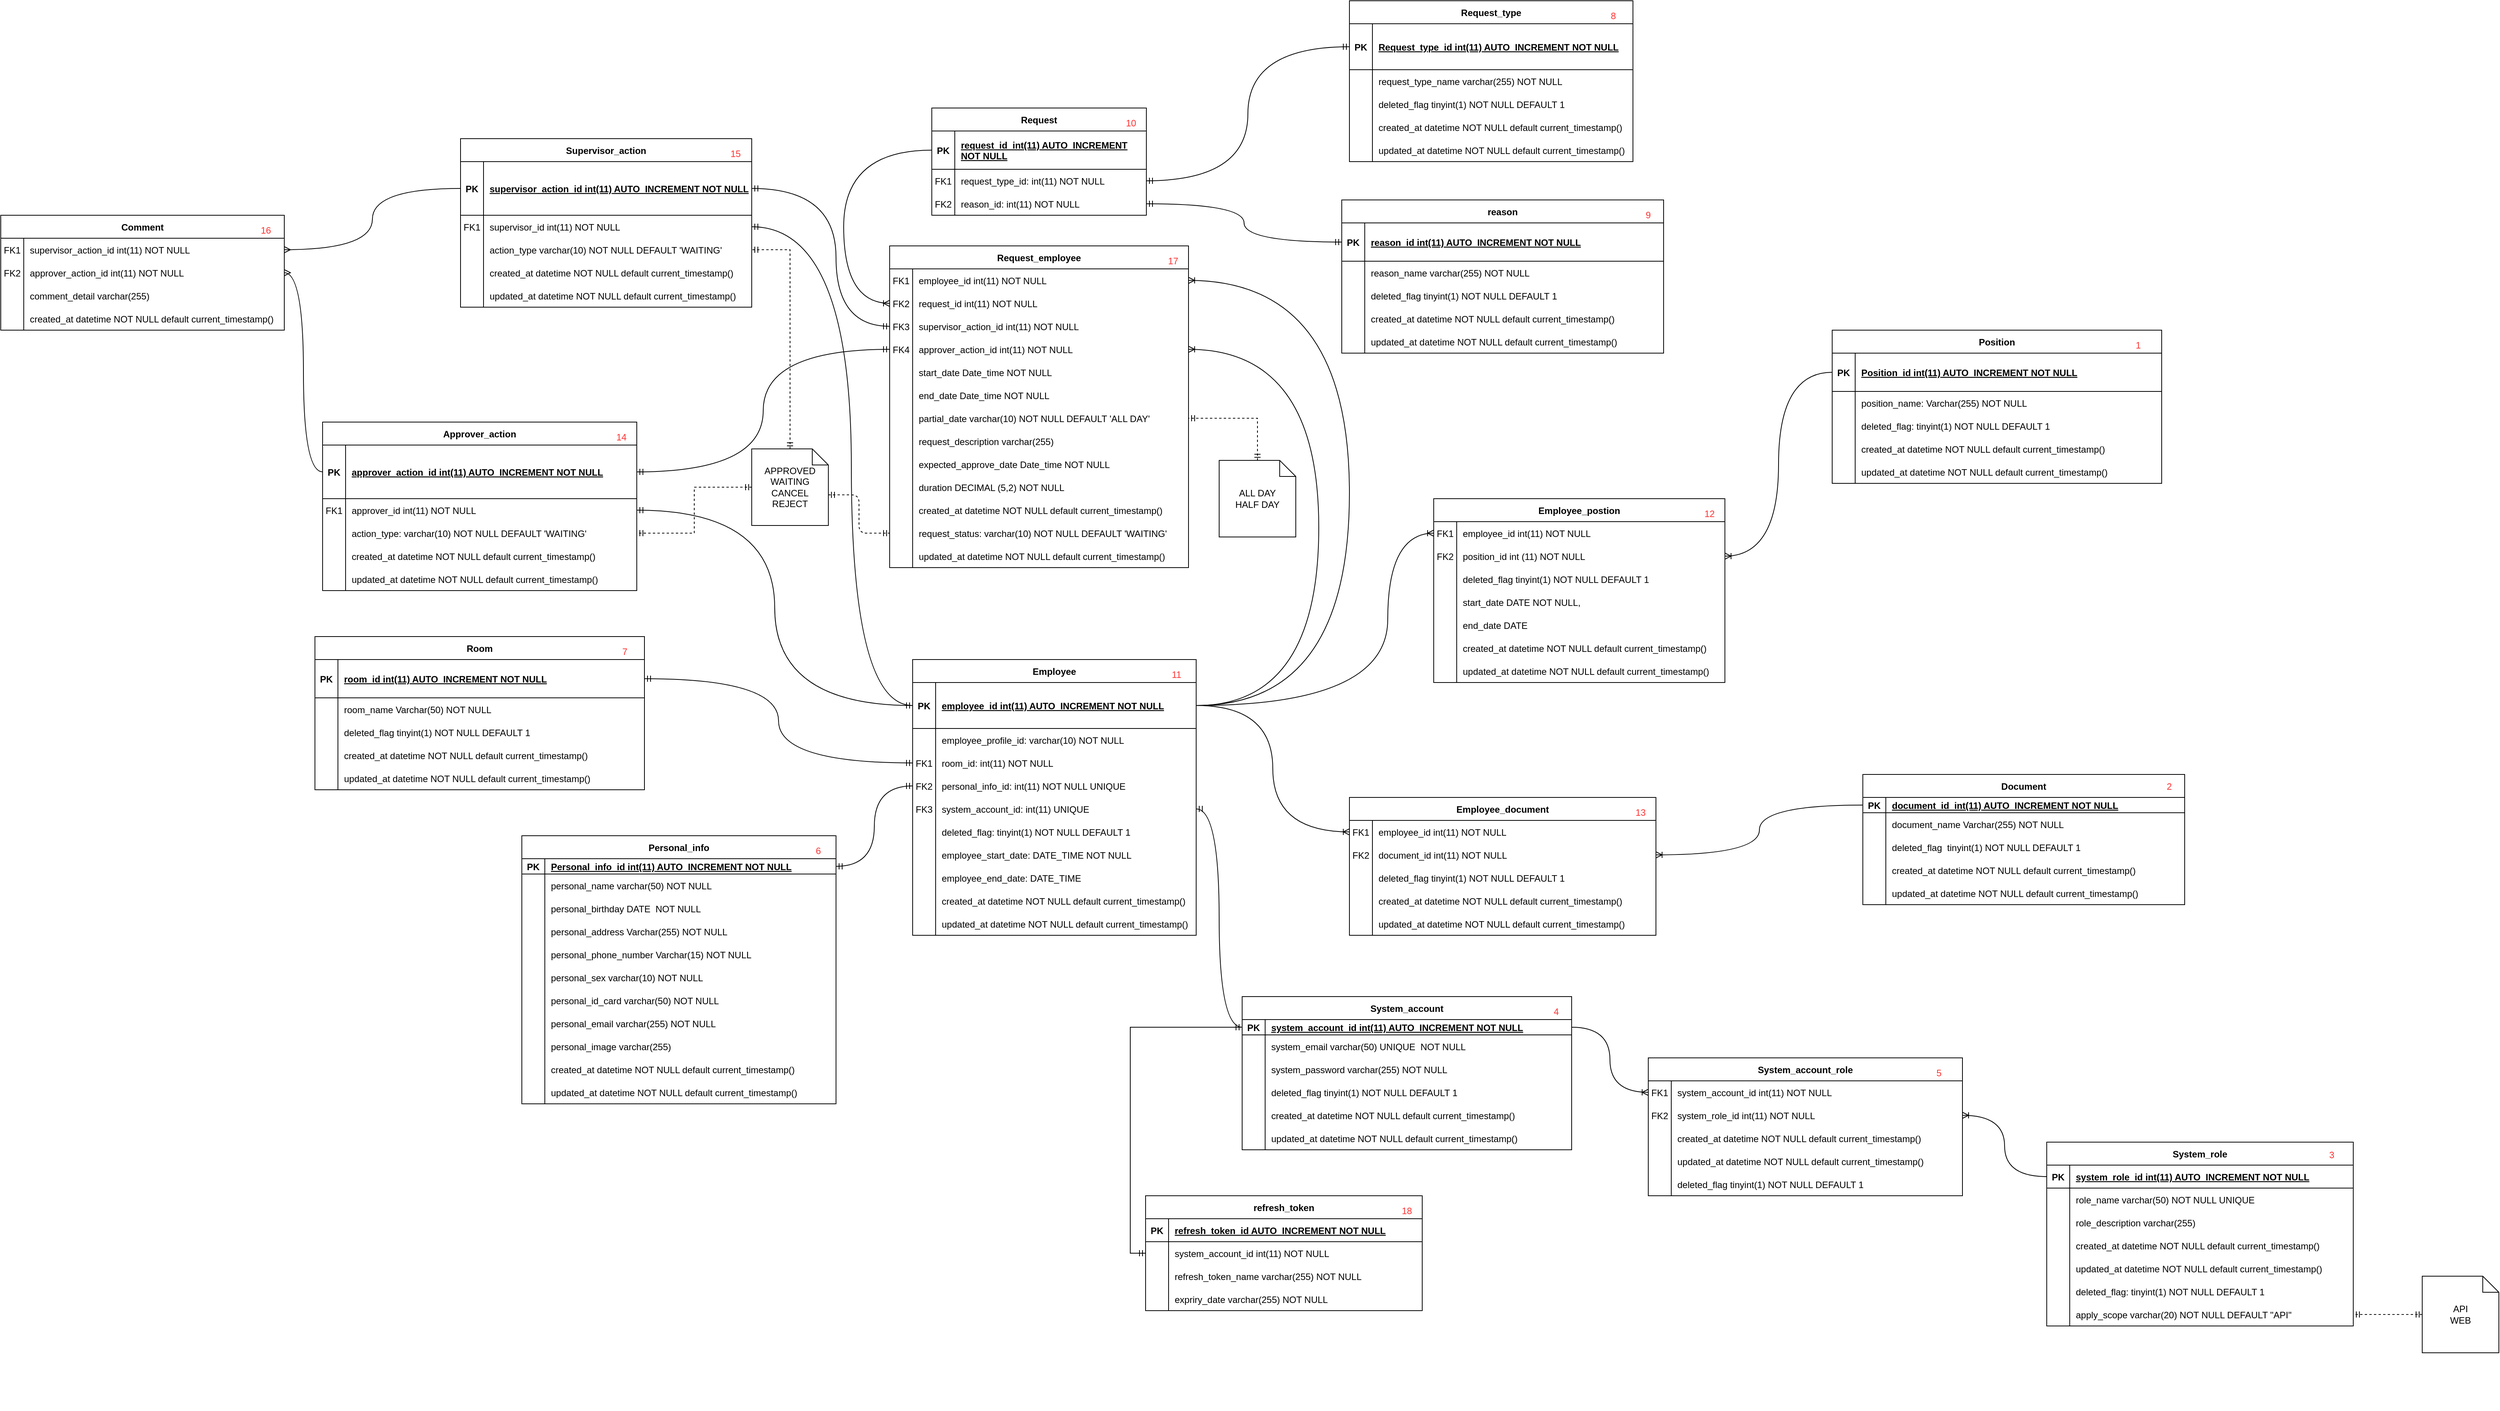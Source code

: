 <mxfile version="13.9.9" type="device"><diagram id="R2lEEEUBdFMjLlhIrx00" name="Page-1"><mxGraphModel dx="1955" dy="967" grid="1" gridSize="10" guides="1" tooltips="1" connect="1" arrows="1" fold="1" page="1" pageScale="1" pageWidth="4681" pageHeight="3300" math="0" shadow="0" extFonts="Permanent Marker^https://fonts.googleapis.com/css?family=Permanent+Marker"><root><mxCell id="0"/><mxCell id="1" parent="0"/><mxCell id="Acu3W5HlisPWS-FhBZWO-106" value="" style="group" parent="1" vertex="1" connectable="0"><mxGeometry x="3010" y="1560" width="400" height="200" as="geometry"/></mxCell><mxCell id="vpgBQerLOrrzEmFsuMBF-100" value="System_role" style="shape=table;startSize=30;container=1;collapsible=1;childLayout=tableLayout;fixedRows=1;rowLines=0;fontStyle=1;align=center;resizeLast=1;" parent="Acu3W5HlisPWS-FhBZWO-106" vertex="1"><mxGeometry width="400" height="240" as="geometry"/></mxCell><mxCell id="vpgBQerLOrrzEmFsuMBF-101" value="" style="shape=partialRectangle;collapsible=0;dropTarget=0;pointerEvents=0;fillColor=none;top=0;left=0;bottom=1;right=0;points=[[0,0.5],[1,0.5]];portConstraint=eastwest;" parent="vpgBQerLOrrzEmFsuMBF-100" vertex="1"><mxGeometry y="30" width="400" height="30" as="geometry"/></mxCell><mxCell id="vpgBQerLOrrzEmFsuMBF-102" value="PK" style="shape=partialRectangle;connectable=0;fillColor=none;top=0;left=0;bottom=0;right=0;fontStyle=1;overflow=hidden;" parent="vpgBQerLOrrzEmFsuMBF-101" vertex="1"><mxGeometry width="30" height="30" as="geometry"/></mxCell><mxCell id="vpgBQerLOrrzEmFsuMBF-103" value="system_role_id int(11) AUTO_INCREMENT NOT NULL" style="shape=partialRectangle;connectable=0;fillColor=none;top=0;left=0;bottom=0;right=0;align=left;spacingLeft=6;fontStyle=5;overflow=hidden;" parent="vpgBQerLOrrzEmFsuMBF-101" vertex="1"><mxGeometry x="30" width="370" height="30" as="geometry"/></mxCell><mxCell id="vpgBQerLOrrzEmFsuMBF-104" value="" style="shape=partialRectangle;collapsible=0;dropTarget=0;pointerEvents=0;fillColor=none;top=0;left=0;bottom=0;right=0;points=[[0,0.5],[1,0.5]];portConstraint=eastwest;" parent="vpgBQerLOrrzEmFsuMBF-100" vertex="1"><mxGeometry y="60" width="400" height="30" as="geometry"/></mxCell><mxCell id="vpgBQerLOrrzEmFsuMBF-105" value="" style="shape=partialRectangle;connectable=0;fillColor=none;top=0;left=0;bottom=0;right=0;editable=1;overflow=hidden;" parent="vpgBQerLOrrzEmFsuMBF-104" vertex="1"><mxGeometry width="30" height="30" as="geometry"/></mxCell><mxCell id="vpgBQerLOrrzEmFsuMBF-106" value="role_name varchar(50) NOT NULL UNIQUE" style="shape=partialRectangle;connectable=0;fillColor=none;top=0;left=0;bottom=0;right=0;align=left;spacingLeft=6;overflow=hidden;" parent="vpgBQerLOrrzEmFsuMBF-104" vertex="1"><mxGeometry x="30" width="370" height="30" as="geometry"/></mxCell><mxCell id="vpgBQerLOrrzEmFsuMBF-107" value="" style="shape=partialRectangle;collapsible=0;dropTarget=0;pointerEvents=0;fillColor=none;top=0;left=0;bottom=0;right=0;points=[[0,0.5],[1,0.5]];portConstraint=eastwest;" parent="vpgBQerLOrrzEmFsuMBF-100" vertex="1"><mxGeometry y="90" width="400" height="30" as="geometry"/></mxCell><mxCell id="vpgBQerLOrrzEmFsuMBF-108" value="" style="shape=partialRectangle;connectable=0;fillColor=none;top=0;left=0;bottom=0;right=0;editable=1;overflow=hidden;" parent="vpgBQerLOrrzEmFsuMBF-107" vertex="1"><mxGeometry width="30" height="30" as="geometry"/></mxCell><mxCell id="vpgBQerLOrrzEmFsuMBF-109" value="role_description varchar(255)" style="shape=partialRectangle;connectable=0;fillColor=none;top=0;left=0;bottom=0;right=0;align=left;spacingLeft=6;overflow=hidden;" parent="vpgBQerLOrrzEmFsuMBF-107" vertex="1"><mxGeometry x="30" width="370" height="30" as="geometry"/></mxCell><mxCell id="vpgBQerLOrrzEmFsuMBF-110" value="" style="shape=partialRectangle;collapsible=0;dropTarget=0;pointerEvents=0;fillColor=none;top=0;left=0;bottom=0;right=0;points=[[0,0.5],[1,0.5]];portConstraint=eastwest;" parent="vpgBQerLOrrzEmFsuMBF-100" vertex="1"><mxGeometry y="120" width="400" height="30" as="geometry"/></mxCell><mxCell id="vpgBQerLOrrzEmFsuMBF-111" value="" style="shape=partialRectangle;connectable=0;fillColor=none;top=0;left=0;bottom=0;right=0;editable=1;overflow=hidden;" parent="vpgBQerLOrrzEmFsuMBF-110" vertex="1"><mxGeometry width="30" height="30" as="geometry"/></mxCell><mxCell id="vpgBQerLOrrzEmFsuMBF-112" value="created_at datetime NOT NULL default current_timestamp()" style="shape=partialRectangle;connectable=0;fillColor=none;top=0;left=0;bottom=0;right=0;align=left;spacingLeft=6;overflow=hidden;" parent="vpgBQerLOrrzEmFsuMBF-110" vertex="1"><mxGeometry x="30" width="370" height="30" as="geometry"/></mxCell><mxCell id="vpgBQerLOrrzEmFsuMBF-128" value="" style="shape=partialRectangle;collapsible=0;dropTarget=0;pointerEvents=0;fillColor=none;top=0;left=0;bottom=0;right=0;points=[[0,0.5],[1,0.5]];portConstraint=eastwest;" parent="vpgBQerLOrrzEmFsuMBF-100" vertex="1"><mxGeometry y="150" width="400" height="30" as="geometry"/></mxCell><mxCell id="vpgBQerLOrrzEmFsuMBF-129" value="" style="shape=partialRectangle;connectable=0;fillColor=none;top=0;left=0;bottom=0;right=0;editable=1;overflow=hidden;" parent="vpgBQerLOrrzEmFsuMBF-128" vertex="1"><mxGeometry width="30" height="30" as="geometry"/></mxCell><mxCell id="vpgBQerLOrrzEmFsuMBF-130" value="updated_at datetime NOT NULL default current_timestamp()" style="shape=partialRectangle;connectable=0;fillColor=none;top=0;left=0;bottom=0;right=0;align=left;spacingLeft=6;overflow=hidden;" parent="vpgBQerLOrrzEmFsuMBF-128" vertex="1"><mxGeometry x="30" width="370" height="30" as="geometry"/></mxCell><mxCell id="Sv5DEWNKkGsaKQowcuS7-1" value="" style="shape=partialRectangle;collapsible=0;dropTarget=0;pointerEvents=0;fillColor=none;top=0;left=0;bottom=0;right=0;points=[[0,0.5],[1,0.5]];portConstraint=eastwest;" parent="vpgBQerLOrrzEmFsuMBF-100" vertex="1"><mxGeometry y="180" width="400" height="30" as="geometry"/></mxCell><mxCell id="Sv5DEWNKkGsaKQowcuS7-2" value="" style="shape=partialRectangle;connectable=0;fillColor=none;top=0;left=0;bottom=0;right=0;editable=1;overflow=hidden;" parent="Sv5DEWNKkGsaKQowcuS7-1" vertex="1"><mxGeometry width="30" height="30" as="geometry"/></mxCell><mxCell id="Sv5DEWNKkGsaKQowcuS7-3" value="deleted_flag: tinyint(1) NOT NULL DEFAULT 1" style="shape=partialRectangle;connectable=0;fillColor=none;top=0;left=0;bottom=0;right=0;align=left;spacingLeft=6;overflow=hidden;" parent="Sv5DEWNKkGsaKQowcuS7-1" vertex="1"><mxGeometry x="30" width="370" height="30" as="geometry"/></mxCell><mxCell id="bNmJloH9g2m8pVV5VJlA-1" value="" style="shape=partialRectangle;collapsible=0;dropTarget=0;pointerEvents=0;fillColor=none;top=0;left=0;bottom=0;right=0;points=[[0,0.5],[1,0.5]];portConstraint=eastwest;" parent="vpgBQerLOrrzEmFsuMBF-100" vertex="1"><mxGeometry y="210" width="400" height="30" as="geometry"/></mxCell><mxCell id="bNmJloH9g2m8pVV5VJlA-2" value="" style="shape=partialRectangle;connectable=0;fillColor=none;top=0;left=0;bottom=0;right=0;editable=1;overflow=hidden;" parent="bNmJloH9g2m8pVV5VJlA-1" vertex="1"><mxGeometry width="30" height="30" as="geometry"/></mxCell><mxCell id="bNmJloH9g2m8pVV5VJlA-3" value="apply_scope varchar(20) NOT NULL DEFAULT &quot;API&quot;" style="shape=partialRectangle;connectable=0;fillColor=none;top=0;left=0;bottom=0;right=0;align=left;spacingLeft=6;overflow=hidden;" parent="bNmJloH9g2m8pVV5VJlA-1" vertex="1"><mxGeometry x="30" width="370" height="30" as="geometry"/></mxCell><mxCell id="Acu3W5HlisPWS-FhBZWO-3" value="3" style="text;html=1;strokeColor=none;fillColor=none;align=center;verticalAlign=middle;whiteSpace=wrap;rounded=0;fontColor=#FF3333;" parent="Acu3W5HlisPWS-FhBZWO-106" vertex="1"><mxGeometry x="342.5" y="8.333" width="57.5" height="16.667" as="geometry"/></mxCell><mxCell id="vpgBQerLOrrzEmFsuMBF-2" style="edgeStyle=orthogonalEdgeStyle;rounded=0;orthogonalLoop=1;jettySize=auto;html=1;entryX=0;entryY=0.5;entryDx=0;entryDy=0;curved=1;endArrow=ERmandOne;endFill=0;startArrow=ERmandOne;startFill=0;" parent="1" source="0KQP678Lwq6wVrSNn1ts-28" target="0KQP678Lwq6wVrSNn1ts-17" edge="1"><mxGeometry relative="1" as="geometry"/></mxCell><mxCell id="vpgBQerLOrrzEmFsuMBF-4" style="edgeStyle=orthogonalEdgeStyle;curved=1;rounded=0;orthogonalLoop=1;jettySize=auto;html=1;exitX=1;exitY=0.5;exitDx=0;exitDy=0;entryX=0;entryY=0.5;entryDx=0;entryDy=0;endArrow=ERmandOne;endFill=0;startArrow=ERmandOne;startFill=0;" parent="1" source="0KQP678Lwq6wVrSNn1ts-48" target="0KQP678Lwq6wVrSNn1ts-24" edge="1"><mxGeometry relative="1" as="geometry"/></mxCell><mxCell id="vpgBQerLOrrzEmFsuMBF-35" style="edgeStyle=orthogonalEdgeStyle;curved=1;rounded=0;orthogonalLoop=1;jettySize=auto;html=1;entryX=0;entryY=0.5;entryDx=0;entryDy=0;endArrow=ERoneToMany;endFill=0;" parent="1" source="C-vyLk0tnHw3VtMMgP7b-24" target="vpgBQerLOrrzEmFsuMBF-26" edge="1"><mxGeometry relative="1" as="geometry"><Array as="points"><mxPoint x="2150" y="990"/><mxPoint x="2150" y="765"/></Array></mxGeometry></mxCell><mxCell id="vpgBQerLOrrzEmFsuMBF-36" style="edgeStyle=orthogonalEdgeStyle;curved=1;rounded=0;orthogonalLoop=1;jettySize=auto;html=1;entryX=1;entryY=0.5;entryDx=0;entryDy=0;endArrow=ERoneToMany;endFill=0;" parent="1" source="vpgBQerLOrrzEmFsuMBF-6" target="vpgBQerLOrrzEmFsuMBF-29" edge="1"><mxGeometry relative="1" as="geometry"/></mxCell><mxCell id="vpgBQerLOrrzEmFsuMBF-80" style="edgeStyle=orthogonalEdgeStyle;curved=1;rounded=0;orthogonalLoop=1;jettySize=auto;html=1;entryX=1;entryY=0.5;entryDx=0;entryDy=0;endArrow=ERoneToMany;endFill=0;" parent="1" source="vpgBQerLOrrzEmFsuMBF-44" target="vpgBQerLOrrzEmFsuMBF-66" edge="1"><mxGeometry relative="1" as="geometry"/></mxCell><mxCell id="vpgBQerLOrrzEmFsuMBF-134" style="edgeStyle=orthogonalEdgeStyle;curved=1;rounded=0;orthogonalLoop=1;jettySize=auto;html=1;entryX=0;entryY=0.5;entryDx=0;entryDy=0;endArrow=ERoneToMany;endFill=0;" parent="1" source="vpgBQerLOrrzEmFsuMBF-88" target="vpgBQerLOrrzEmFsuMBF-117" edge="1"><mxGeometry relative="1" as="geometry"/></mxCell><mxCell id="vpgBQerLOrrzEmFsuMBF-136" style="edgeStyle=orthogonalEdgeStyle;curved=1;rounded=0;orthogonalLoop=1;jettySize=auto;html=1;entryX=1;entryY=0.5;entryDx=0;entryDy=0;endArrow=ERmandOne;endFill=0;startArrow=ERmandOne;startFill=0;" parent="1" source="vpgBQerLOrrzEmFsuMBF-88" target="0KQP678Lwq6wVrSNn1ts-11" edge="1"><mxGeometry relative="1" as="geometry"/></mxCell><mxCell id="vpgBQerLOrrzEmFsuMBF-172" style="edgeStyle=orthogonalEdgeStyle;curved=1;rounded=0;orthogonalLoop=1;jettySize=auto;html=1;entryX=0;entryY=0.5;entryDx=0;entryDy=0;endArrow=ERoneToMany;endFill=0;" parent="1" source="C-vyLk0tnHw3VtMMgP7b-24" target="vpgBQerLOrrzEmFsuMBF-63" edge="1"><mxGeometry relative="1" as="geometry"/></mxCell><mxCell id="vpgBQerLOrrzEmFsuMBF-183" value="Request_employee" style="shape=table;startSize=30;container=1;collapsible=1;childLayout=tableLayout;fixedRows=1;rowLines=0;fontStyle=1;align=center;resizeLast=1;" parent="1" vertex="1"><mxGeometry x="1500" y="390" width="390" height="420" as="geometry"/></mxCell><mxCell id="vpgBQerLOrrzEmFsuMBF-187" value="" style="shape=partialRectangle;collapsible=0;dropTarget=0;pointerEvents=0;fillColor=none;top=0;left=0;bottom=0;right=0;points=[[0,0.5],[1,0.5]];portConstraint=eastwest;" parent="vpgBQerLOrrzEmFsuMBF-183" vertex="1"><mxGeometry y="30" width="390" height="30" as="geometry"/></mxCell><mxCell id="vpgBQerLOrrzEmFsuMBF-188" value="FK1" style="shape=partialRectangle;connectable=0;fillColor=none;top=0;left=0;bottom=0;right=0;editable=1;overflow=hidden;" parent="vpgBQerLOrrzEmFsuMBF-187" vertex="1"><mxGeometry width="30" height="30" as="geometry"/></mxCell><mxCell id="vpgBQerLOrrzEmFsuMBF-189" value="employee_id int(11) NOT NULL" style="shape=partialRectangle;connectable=0;fillColor=none;top=0;left=0;bottom=0;right=0;align=left;spacingLeft=6;overflow=hidden;" parent="vpgBQerLOrrzEmFsuMBF-187" vertex="1"><mxGeometry x="30" width="360" height="30" as="geometry"/></mxCell><mxCell id="vpgBQerLOrrzEmFsuMBF-190" value="" style="shape=partialRectangle;collapsible=0;dropTarget=0;pointerEvents=0;fillColor=none;top=0;left=0;bottom=0;right=0;points=[[0,0.5],[1,0.5]];portConstraint=eastwest;" parent="vpgBQerLOrrzEmFsuMBF-183" vertex="1"><mxGeometry y="60" width="390" height="30" as="geometry"/></mxCell><mxCell id="vpgBQerLOrrzEmFsuMBF-191" value="FK2" style="shape=partialRectangle;connectable=0;fillColor=none;top=0;left=0;bottom=0;right=0;editable=1;overflow=hidden;" parent="vpgBQerLOrrzEmFsuMBF-190" vertex="1"><mxGeometry width="30" height="30" as="geometry"/></mxCell><mxCell id="vpgBQerLOrrzEmFsuMBF-192" value="request_id int(11) NOT NULL" style="shape=partialRectangle;connectable=0;fillColor=none;top=0;left=0;bottom=0;right=0;align=left;spacingLeft=6;overflow=hidden;" parent="vpgBQerLOrrzEmFsuMBF-190" vertex="1"><mxGeometry x="30" width="360" height="30" as="geometry"/></mxCell><mxCell id="-9Gis6_spzLrPv2by5lZ-23" value="" style="shape=partialRectangle;collapsible=0;dropTarget=0;pointerEvents=0;fillColor=none;top=0;left=0;bottom=0;right=0;points=[[0,0.5],[1,0.5]];portConstraint=eastwest;" parent="vpgBQerLOrrzEmFsuMBF-183" vertex="1"><mxGeometry y="90" width="390" height="30" as="geometry"/></mxCell><mxCell id="-9Gis6_spzLrPv2by5lZ-24" value="FK3" style="shape=partialRectangle;connectable=0;fillColor=none;top=0;left=0;bottom=0;right=0;editable=1;overflow=hidden;" parent="-9Gis6_spzLrPv2by5lZ-23" vertex="1"><mxGeometry width="30" height="30" as="geometry"/></mxCell><mxCell id="-9Gis6_spzLrPv2by5lZ-25" value="supervisor_action_id int(11) NOT NULL" style="shape=partialRectangle;connectable=0;fillColor=none;top=0;left=0;bottom=0;right=0;align=left;spacingLeft=6;overflow=hidden;" parent="-9Gis6_spzLrPv2by5lZ-23" vertex="1"><mxGeometry x="30" width="360" height="30" as="geometry"/></mxCell><mxCell id="vpgBQerLOrrzEmFsuMBF-193" value="" style="shape=partialRectangle;collapsible=0;dropTarget=0;pointerEvents=0;fillColor=none;top=0;left=0;bottom=0;right=0;points=[[0,0.5],[1,0.5]];portConstraint=eastwest;" parent="vpgBQerLOrrzEmFsuMBF-183" vertex="1"><mxGeometry y="120" width="390" height="30" as="geometry"/></mxCell><mxCell id="vpgBQerLOrrzEmFsuMBF-194" value="FK4" style="shape=partialRectangle;connectable=0;fillColor=none;top=0;left=0;bottom=0;right=0;editable=1;overflow=hidden;" parent="vpgBQerLOrrzEmFsuMBF-193" vertex="1"><mxGeometry width="30" height="30" as="geometry"/></mxCell><mxCell id="vpgBQerLOrrzEmFsuMBF-195" value="approver_action_id int(11) NOT NULL" style="shape=partialRectangle;connectable=0;fillColor=none;top=0;left=0;bottom=0;right=0;align=left;spacingLeft=6;overflow=hidden;" parent="vpgBQerLOrrzEmFsuMBF-193" vertex="1"><mxGeometry x="30" width="360" height="30" as="geometry"/></mxCell><mxCell id="-9Gis6_spzLrPv2by5lZ-29" value="" style="shape=partialRectangle;collapsible=0;dropTarget=0;pointerEvents=0;fillColor=none;top=0;left=0;bottom=0;right=0;points=[[0,0.5],[1,0.5]];portConstraint=eastwest;" parent="vpgBQerLOrrzEmFsuMBF-183" vertex="1"><mxGeometry y="150" width="390" height="30" as="geometry"/></mxCell><mxCell id="-9Gis6_spzLrPv2by5lZ-30" value="" style="shape=partialRectangle;connectable=0;fillColor=none;top=0;left=0;bottom=0;right=0;editable=1;overflow=hidden;" parent="-9Gis6_spzLrPv2by5lZ-29" vertex="1"><mxGeometry width="30" height="30" as="geometry"/></mxCell><mxCell id="-9Gis6_spzLrPv2by5lZ-31" value="start_date Date_time NOT NULL" style="shape=partialRectangle;connectable=0;fillColor=none;top=0;left=0;bottom=0;right=0;align=left;spacingLeft=6;overflow=hidden;" parent="-9Gis6_spzLrPv2by5lZ-29" vertex="1"><mxGeometry x="30" width="360" height="30" as="geometry"/></mxCell><mxCell id="-9Gis6_spzLrPv2by5lZ-32" value="" style="shape=partialRectangle;collapsible=0;dropTarget=0;pointerEvents=0;fillColor=none;top=0;left=0;bottom=0;right=0;points=[[0,0.5],[1,0.5]];portConstraint=eastwest;" parent="vpgBQerLOrrzEmFsuMBF-183" vertex="1"><mxGeometry y="180" width="390" height="30" as="geometry"/></mxCell><mxCell id="-9Gis6_spzLrPv2by5lZ-33" value="" style="shape=partialRectangle;connectable=0;fillColor=none;top=0;left=0;bottom=0;right=0;editable=1;overflow=hidden;" parent="-9Gis6_spzLrPv2by5lZ-32" vertex="1"><mxGeometry width="30" height="30" as="geometry"/></mxCell><mxCell id="-9Gis6_spzLrPv2by5lZ-34" value="end_date Date_time NOT NULL" style="shape=partialRectangle;connectable=0;fillColor=none;top=0;left=0;bottom=0;right=0;align=left;spacingLeft=6;overflow=hidden;" parent="-9Gis6_spzLrPv2by5lZ-32" vertex="1"><mxGeometry x="30" width="360" height="30" as="geometry"/></mxCell><mxCell id="-9Gis6_spzLrPv2by5lZ-35" value="" style="shape=partialRectangle;collapsible=0;dropTarget=0;pointerEvents=0;fillColor=none;top=0;left=0;bottom=0;right=0;points=[[0,0.5],[1,0.5]];portConstraint=eastwest;" parent="vpgBQerLOrrzEmFsuMBF-183" vertex="1"><mxGeometry y="210" width="390" height="30" as="geometry"/></mxCell><mxCell id="-9Gis6_spzLrPv2by5lZ-36" value="" style="shape=partialRectangle;connectable=0;fillColor=none;top=0;left=0;bottom=0;right=0;editable=1;overflow=hidden;" parent="-9Gis6_spzLrPv2by5lZ-35" vertex="1"><mxGeometry width="30" height="30" as="geometry"/></mxCell><mxCell id="-9Gis6_spzLrPv2by5lZ-37" value="partial_date varchar(10) NOT NULL DEFAULT 'ALL DAY'" style="shape=partialRectangle;connectable=0;fillColor=none;top=0;left=0;bottom=0;right=0;align=left;spacingLeft=6;overflow=hidden;" parent="-9Gis6_spzLrPv2by5lZ-35" vertex="1"><mxGeometry x="30" width="360" height="30" as="geometry"/></mxCell><mxCell id="-9Gis6_spzLrPv2by5lZ-55" value="" style="shape=partialRectangle;collapsible=0;dropTarget=0;pointerEvents=0;fillColor=none;top=0;left=0;bottom=0;right=0;points=[[0,0.5],[1,0.5]];portConstraint=eastwest;" parent="vpgBQerLOrrzEmFsuMBF-183" vertex="1"><mxGeometry y="240" width="390" height="30" as="geometry"/></mxCell><mxCell id="-9Gis6_spzLrPv2by5lZ-56" value="" style="shape=partialRectangle;connectable=0;fillColor=none;top=0;left=0;bottom=0;right=0;editable=1;overflow=hidden;" parent="-9Gis6_spzLrPv2by5lZ-55" vertex="1"><mxGeometry width="30" height="30" as="geometry"/></mxCell><mxCell id="-9Gis6_spzLrPv2by5lZ-57" value="request_description varchar(255)" style="shape=partialRectangle;connectable=0;fillColor=none;top=0;left=0;bottom=0;right=0;align=left;spacingLeft=6;overflow=hidden;" parent="-9Gis6_spzLrPv2by5lZ-55" vertex="1"><mxGeometry x="30" width="360" height="30" as="geometry"/></mxCell><mxCell id="-9Gis6_spzLrPv2by5lZ-58" value="" style="shape=partialRectangle;collapsible=0;dropTarget=0;pointerEvents=0;fillColor=none;top=0;left=0;bottom=0;right=0;points=[[0,0.5],[1,0.5]];portConstraint=eastwest;" parent="vpgBQerLOrrzEmFsuMBF-183" vertex="1"><mxGeometry y="270" width="390" height="30" as="geometry"/></mxCell><mxCell id="-9Gis6_spzLrPv2by5lZ-59" value="" style="shape=partialRectangle;connectable=0;fillColor=none;top=0;left=0;bottom=0;right=0;editable=1;overflow=hidden;" parent="-9Gis6_spzLrPv2by5lZ-58" vertex="1"><mxGeometry width="30" height="30" as="geometry"/></mxCell><mxCell id="-9Gis6_spzLrPv2by5lZ-60" value="expected_approve_date Date_time NOT NULL" style="shape=partialRectangle;connectable=0;fillColor=none;top=0;left=0;bottom=0;right=0;align=left;spacingLeft=6;overflow=hidden;" parent="-9Gis6_spzLrPv2by5lZ-58" vertex="1"><mxGeometry x="30" width="360" height="30" as="geometry"/></mxCell><mxCell id="-9Gis6_spzLrPv2by5lZ-61" value="" style="shape=partialRectangle;collapsible=0;dropTarget=0;pointerEvents=0;fillColor=none;top=0;left=0;bottom=0;right=0;points=[[0,0.5],[1,0.5]];portConstraint=eastwest;" parent="vpgBQerLOrrzEmFsuMBF-183" vertex="1"><mxGeometry y="300" width="390" height="30" as="geometry"/></mxCell><mxCell id="-9Gis6_spzLrPv2by5lZ-62" value="" style="shape=partialRectangle;connectable=0;fillColor=none;top=0;left=0;bottom=0;right=0;editable=1;overflow=hidden;" parent="-9Gis6_spzLrPv2by5lZ-61" vertex="1"><mxGeometry width="30" height="30" as="geometry"/></mxCell><mxCell id="-9Gis6_spzLrPv2by5lZ-63" value="duration DECIMAL (5,2) NOT NULL" style="shape=partialRectangle;connectable=0;fillColor=none;top=0;left=0;bottom=0;right=0;align=left;spacingLeft=6;overflow=hidden;" parent="-9Gis6_spzLrPv2by5lZ-61" vertex="1"><mxGeometry x="30" width="360" height="30" as="geometry"/></mxCell><mxCell id="-9Gis6_spzLrPv2by5lZ-64" value="" style="shape=partialRectangle;collapsible=0;dropTarget=0;pointerEvents=0;fillColor=none;top=0;left=0;bottom=0;right=0;points=[[0,0.5],[1,0.5]];portConstraint=eastwest;" parent="vpgBQerLOrrzEmFsuMBF-183" vertex="1"><mxGeometry y="330" width="390" height="30" as="geometry"/></mxCell><mxCell id="-9Gis6_spzLrPv2by5lZ-65" value="" style="shape=partialRectangle;connectable=0;fillColor=none;top=0;left=0;bottom=0;right=0;editable=1;overflow=hidden;" parent="-9Gis6_spzLrPv2by5lZ-64" vertex="1"><mxGeometry width="30" height="30" as="geometry"/></mxCell><mxCell id="-9Gis6_spzLrPv2by5lZ-66" value="created_at datetime NOT NULL default current_timestamp()" style="shape=partialRectangle;connectable=0;fillColor=none;top=0;left=0;bottom=0;right=0;align=left;spacingLeft=6;overflow=hidden;" parent="-9Gis6_spzLrPv2by5lZ-64" vertex="1"><mxGeometry x="30" width="360" height="30" as="geometry"/></mxCell><mxCell id="-9Gis6_spzLrPv2by5lZ-74" value="" style="shape=partialRectangle;collapsible=0;dropTarget=0;pointerEvents=0;fillColor=none;top=0;left=0;bottom=0;right=0;points=[[0,0.5],[1,0.5]];portConstraint=eastwest;" parent="vpgBQerLOrrzEmFsuMBF-183" vertex="1"><mxGeometry y="360" width="390" height="30" as="geometry"/></mxCell><mxCell id="-9Gis6_spzLrPv2by5lZ-75" value="" style="shape=partialRectangle;connectable=0;fillColor=none;top=0;left=0;bottom=0;right=0;editable=1;overflow=hidden;" parent="-9Gis6_spzLrPv2by5lZ-74" vertex="1"><mxGeometry width="30" height="30" as="geometry"/></mxCell><mxCell id="-9Gis6_spzLrPv2by5lZ-76" value="request_status: varchar(10) NOT NULL DEFAULT 'WAITING'" style="shape=partialRectangle;connectable=0;fillColor=none;top=0;left=0;bottom=0;right=0;align=left;spacingLeft=6;overflow=hidden;" parent="-9Gis6_spzLrPv2by5lZ-74" vertex="1"><mxGeometry x="30" width="360" height="30" as="geometry"/></mxCell><mxCell id="Y2KMNM3NrTZTLPWFXH2e-2" value="" style="shape=partialRectangle;collapsible=0;dropTarget=0;pointerEvents=0;fillColor=none;top=0;left=0;bottom=0;right=0;points=[[0,0.5],[1,0.5]];portConstraint=eastwest;" vertex="1" parent="vpgBQerLOrrzEmFsuMBF-183"><mxGeometry y="390" width="390" height="30" as="geometry"/></mxCell><mxCell id="Y2KMNM3NrTZTLPWFXH2e-3" value="" style="shape=partialRectangle;connectable=0;fillColor=none;top=0;left=0;bottom=0;right=0;editable=1;overflow=hidden;" vertex="1" parent="Y2KMNM3NrTZTLPWFXH2e-2"><mxGeometry width="30" height="30" as="geometry"/></mxCell><mxCell id="Y2KMNM3NrTZTLPWFXH2e-4" value="updated_at datetime NOT NULL default current_timestamp()" style="shape=partialRectangle;connectable=0;fillColor=none;top=0;left=0;bottom=0;right=0;align=left;spacingLeft=6;overflow=hidden;" vertex="1" parent="Y2KMNM3NrTZTLPWFXH2e-2"><mxGeometry x="30" width="360" height="30" as="geometry"/></mxCell><mxCell id="-9Gis6_spzLrPv2by5lZ-15" style="edgeStyle=orthogonalEdgeStyle;rounded=0;orthogonalLoop=1;jettySize=auto;html=1;entryX=1;entryY=0.5;entryDx=0;entryDy=0;endArrow=ERmandOne;endFill=0;curved=1;startArrow=ERmandOne;startFill=0;" parent="1" source="-9Gis6_spzLrPv2by5lZ-2" target="vpgBQerLOrrzEmFsuMBF-159" edge="1"><mxGeometry relative="1" as="geometry"/></mxCell><mxCell id="-9Gis6_spzLrPv2by5lZ-21" style="edgeStyle=orthogonalEdgeStyle;curved=1;rounded=0;orthogonalLoop=1;jettySize=auto;html=1;entryX=0;entryY=0.5;entryDx=0;entryDy=0;endArrow=ERoneToMany;endFill=0;exitX=0;exitY=0.5;exitDx=0;exitDy=0;" parent="1" source="vpgBQerLOrrzEmFsuMBF-156" target="vpgBQerLOrrzEmFsuMBF-190" edge="1"><mxGeometry relative="1" as="geometry"><mxPoint x="1520" y="300" as="sourcePoint"/><Array as="points"><mxPoint x="1440" y="265"/><mxPoint x="1440" y="465"/></Array></mxGeometry></mxCell><mxCell id="-9Gis6_spzLrPv2by5lZ-22" style="edgeStyle=orthogonalEdgeStyle;curved=1;rounded=0;orthogonalLoop=1;jettySize=auto;html=1;exitX=1;exitY=0.5;exitDx=0;exitDy=0;entryX=1;entryY=0.5;entryDx=0;entryDy=0;endArrow=ERoneToMany;endFill=0;" parent="1" source="C-vyLk0tnHw3VtMMgP7b-24" target="vpgBQerLOrrzEmFsuMBF-187" edge="1"><mxGeometry relative="1" as="geometry"><Array as="points"><mxPoint x="2100" y="990"/><mxPoint x="2100" y="435"/></Array></mxGeometry></mxCell><mxCell id="-9Gis6_spzLrPv2by5lZ-26" style="edgeStyle=orthogonalEdgeStyle;curved=1;rounded=0;orthogonalLoop=1;jettySize=auto;html=1;exitX=1;exitY=0.5;exitDx=0;exitDy=0;entryX=1;entryY=0.5;entryDx=0;entryDy=0;endArrow=ERoneToMany;endFill=0;" parent="1" source="C-vyLk0tnHw3VtMMgP7b-24" target="vpgBQerLOrrzEmFsuMBF-193" edge="1"><mxGeometry relative="1" as="geometry"><Array as="points"><mxPoint x="2060" y="990"/><mxPoint x="2060" y="525"/></Array></mxGeometry></mxCell><mxCell id="-9Gis6_spzLrPv2by5lZ-54" style="edgeStyle=orthogonalEdgeStyle;curved=1;rounded=0;orthogonalLoop=1;jettySize=auto;html=1;entryX=1;entryY=0.5;entryDx=0;entryDy=0;endArrow=ERmandOne;endFill=0;startArrow=ERmandOne;startFill=0;" parent="1" source="-9Gis6_spzLrPv2by5lZ-39" target="vpgBQerLOrrzEmFsuMBF-174" edge="1"><mxGeometry relative="1" as="geometry"/></mxCell><mxCell id="cOPWn2WJcGlCFgAoTKx6-52" style="edgeStyle=orthogonalEdgeStyle;rounded=0;orthogonalLoop=1;jettySize=auto;html=1;entryX=1;entryY=0.5;entryDx=0;entryDy=0;startArrow=ERmandOne;startFill=0;endArrow=ERmandOne;endFill=0;fontColor=#FF3333;dashed=1;" parent="1" source="-9Gis6_spzLrPv2by5lZ-90" target="cOPWn2WJcGlCFgAoTKx6-34" edge="1"><mxGeometry relative="1" as="geometry"/></mxCell><mxCell id="cOPWn2WJcGlCFgAoTKx6-53" style="edgeStyle=orthogonalEdgeStyle;rounded=0;orthogonalLoop=1;jettySize=auto;html=1;entryX=1;entryY=0.5;entryDx=0;entryDy=0;startArrow=ERmandOne;startFill=0;endArrow=ERmandOne;endFill=0;fontColor=#FF3333;dashed=1;" parent="1" source="-9Gis6_spzLrPv2by5lZ-90" target="cOPWn2WJcGlCFgAoTKx6-5" edge="1"><mxGeometry relative="1" as="geometry"/></mxCell><mxCell id="-9Gis6_spzLrPv2by5lZ-90" value="APPROVED&lt;br&gt;WAITING&lt;br&gt;CANCEL&lt;br&gt;REJECT" style="shape=note;size=21;whiteSpace=wrap;html=1;" parent="1" vertex="1"><mxGeometry x="1320" y="655" width="100" height="100" as="geometry"/></mxCell><mxCell id="-9Gis6_spzLrPv2by5lZ-94" value="" style="edgeStyle=orthogonalEdgeStyle;fontSize=12;html=1;endArrow=ERmandOne;startArrow=ERmandOne;dashed=1;entryX=0;entryY=0.5;entryDx=0;entryDy=0;exitX=0;exitY=0;exitDx=100;exitDy=60;exitPerimeter=0;" parent="1" source="-9Gis6_spzLrPv2by5lZ-90" target="-9Gis6_spzLrPv2by5lZ-74" edge="1"><mxGeometry width="100" height="100" relative="1" as="geometry"><mxPoint x="1423" y="701" as="sourcePoint"/><mxPoint x="1500" y="490" as="targetPoint"/></mxGeometry></mxCell><mxCell id="cOPWn2WJcGlCFgAoTKx6-23" style="edgeStyle=orthogonalEdgeStyle;curved=1;rounded=0;orthogonalLoop=1;jettySize=auto;html=1;entryX=0;entryY=0.5;entryDx=0;entryDy=0;startArrow=ERmandOne;startFill=0;endArrow=ERmandOne;endFill=0;" parent="1" source="cOPWn2WJcGlCFgAoTKx6-2" target="-9Gis6_spzLrPv2by5lZ-23" edge="1"><mxGeometry relative="1" as="geometry"><Array as="points"><mxPoint x="1430" y="315"/><mxPoint x="1430" y="495"/></Array></mxGeometry></mxCell><mxCell id="cOPWn2WJcGlCFgAoTKx6-27" value="Approver_action" style="shape=table;startSize=30;container=1;collapsible=1;childLayout=tableLayout;fixedRows=1;rowLines=0;fontStyle=1;align=center;resizeLast=1;" parent="1" vertex="1"><mxGeometry x="760" y="620" width="410" height="220" as="geometry"/></mxCell><mxCell id="cOPWn2WJcGlCFgAoTKx6-28" value="" style="shape=partialRectangle;collapsible=0;dropTarget=0;pointerEvents=0;fillColor=none;top=0;left=0;bottom=1;right=0;points=[[0,0.5],[1,0.5]];portConstraint=eastwest;" parent="cOPWn2WJcGlCFgAoTKx6-27" vertex="1"><mxGeometry y="30" width="410" height="70" as="geometry"/></mxCell><mxCell id="cOPWn2WJcGlCFgAoTKx6-29" value="PK" style="shape=partialRectangle;connectable=0;fillColor=none;top=0;left=0;bottom=0;right=0;fontStyle=1;overflow=hidden;" parent="cOPWn2WJcGlCFgAoTKx6-28" vertex="1"><mxGeometry width="30" height="70" as="geometry"/></mxCell><mxCell id="cOPWn2WJcGlCFgAoTKx6-30" value="approver_action_id int(11) AUTO_INCREMENT NOT NULL" style="shape=partialRectangle;connectable=0;fillColor=none;top=0;left=0;bottom=0;right=0;align=left;spacingLeft=6;fontStyle=5;overflow=hidden;" parent="cOPWn2WJcGlCFgAoTKx6-28" vertex="1"><mxGeometry x="30" width="380" height="70" as="geometry"/></mxCell><mxCell id="cOPWn2WJcGlCFgAoTKx6-31" value="" style="shape=partialRectangle;collapsible=0;dropTarget=0;pointerEvents=0;fillColor=none;top=0;left=0;bottom=0;right=0;points=[[0,0.5],[1,0.5]];portConstraint=eastwest;" parent="cOPWn2WJcGlCFgAoTKx6-27" vertex="1"><mxGeometry y="100" width="410" height="30" as="geometry"/></mxCell><mxCell id="cOPWn2WJcGlCFgAoTKx6-32" value="FK1" style="shape=partialRectangle;connectable=0;fillColor=none;top=0;left=0;bottom=0;right=0;editable=1;overflow=hidden;" parent="cOPWn2WJcGlCFgAoTKx6-31" vertex="1"><mxGeometry width="30" height="30" as="geometry"/></mxCell><mxCell id="cOPWn2WJcGlCFgAoTKx6-33" value="approver_id int(11) NOT NULL" style="shape=partialRectangle;connectable=0;fillColor=none;top=0;left=0;bottom=0;right=0;align=left;spacingLeft=6;overflow=hidden;" parent="cOPWn2WJcGlCFgAoTKx6-31" vertex="1"><mxGeometry x="30" width="380" height="30" as="geometry"/></mxCell><mxCell id="cOPWn2WJcGlCFgAoTKx6-34" value="" style="shape=partialRectangle;collapsible=0;dropTarget=0;pointerEvents=0;fillColor=none;top=0;left=0;bottom=0;right=0;points=[[0,0.5],[1,0.5]];portConstraint=eastwest;" parent="cOPWn2WJcGlCFgAoTKx6-27" vertex="1"><mxGeometry y="130" width="410" height="30" as="geometry"/></mxCell><mxCell id="cOPWn2WJcGlCFgAoTKx6-35" value="" style="shape=partialRectangle;connectable=0;fillColor=none;top=0;left=0;bottom=0;right=0;editable=1;overflow=hidden;" parent="cOPWn2WJcGlCFgAoTKx6-34" vertex="1"><mxGeometry width="30" height="30" as="geometry"/></mxCell><mxCell id="cOPWn2WJcGlCFgAoTKx6-36" value="action_type: varchar(10) NOT NULL DEFAULT 'WAITING'" style="shape=partialRectangle;connectable=0;fillColor=none;top=0;left=0;bottom=0;right=0;align=left;spacingLeft=6;overflow=hidden;" parent="cOPWn2WJcGlCFgAoTKx6-34" vertex="1"><mxGeometry x="30" width="380" height="30" as="geometry"/></mxCell><mxCell id="cOPWn2WJcGlCFgAoTKx6-40" value="" style="shape=partialRectangle;collapsible=0;dropTarget=0;pointerEvents=0;fillColor=none;top=0;left=0;bottom=0;right=0;points=[[0,0.5],[1,0.5]];portConstraint=eastwest;" parent="cOPWn2WJcGlCFgAoTKx6-27" vertex="1"><mxGeometry y="160" width="410" height="30" as="geometry"/></mxCell><mxCell id="cOPWn2WJcGlCFgAoTKx6-41" value="" style="shape=partialRectangle;connectable=0;fillColor=none;top=0;left=0;bottom=0;right=0;editable=1;overflow=hidden;" parent="cOPWn2WJcGlCFgAoTKx6-40" vertex="1"><mxGeometry width="30" height="30" as="geometry"/></mxCell><mxCell id="cOPWn2WJcGlCFgAoTKx6-42" value="created_at datetime NOT NULL default current_timestamp()" style="shape=partialRectangle;connectable=0;fillColor=none;top=0;left=0;bottom=0;right=0;align=left;spacingLeft=6;overflow=hidden;" parent="cOPWn2WJcGlCFgAoTKx6-40" vertex="1"><mxGeometry x="30" width="380" height="30" as="geometry"/></mxCell><mxCell id="cOPWn2WJcGlCFgAoTKx6-43" value="" style="shape=partialRectangle;collapsible=0;dropTarget=0;pointerEvents=0;fillColor=none;top=0;left=0;bottom=0;right=0;points=[[0,0.5],[1,0.5]];portConstraint=eastwest;" parent="cOPWn2WJcGlCFgAoTKx6-27" vertex="1"><mxGeometry y="190" width="410" height="30" as="geometry"/></mxCell><mxCell id="cOPWn2WJcGlCFgAoTKx6-44" value="" style="shape=partialRectangle;connectable=0;fillColor=none;top=0;left=0;bottom=0;right=0;editable=1;overflow=hidden;" parent="cOPWn2WJcGlCFgAoTKx6-43" vertex="1"><mxGeometry width="30" height="30" as="geometry"/></mxCell><mxCell id="cOPWn2WJcGlCFgAoTKx6-45" value="updated_at datetime NOT NULL default current_timestamp()" style="shape=partialRectangle;connectable=0;fillColor=none;top=0;left=0;bottom=0;right=0;align=left;spacingLeft=6;overflow=hidden;" parent="cOPWn2WJcGlCFgAoTKx6-43" vertex="1"><mxGeometry x="30" width="380" height="30" as="geometry"/></mxCell><mxCell id="cOPWn2WJcGlCFgAoTKx6-57" style="edgeStyle=orthogonalEdgeStyle;curved=1;rounded=0;orthogonalLoop=1;jettySize=auto;html=1;entryX=0;entryY=0.5;entryDx=0;entryDy=0;startArrow=ERmandOne;startFill=0;endArrow=ERmandOne;endFill=0;fontColor=#FF3333;" parent="1" source="cOPWn2WJcGlCFgAoTKx6-28" target="vpgBQerLOrrzEmFsuMBF-193" edge="1"><mxGeometry relative="1" as="geometry"/></mxCell><mxCell id="cOPWn2WJcGlCFgAoTKx6-71" style="edgeStyle=orthogonalEdgeStyle;curved=1;rounded=0;orthogonalLoop=1;jettySize=auto;html=1;entryX=1;entryY=0.5;entryDx=0;entryDy=0;startArrow=none;startFill=0;endArrow=ERmany;endFill=0;fontColor=#000000;" parent="1" source="cOPWn2WJcGlCFgAoTKx6-2" target="cOPWn2WJcGlCFgAoTKx6-62" edge="1"><mxGeometry relative="1" as="geometry"/></mxCell><mxCell id="cOPWn2WJcGlCFgAoTKx6-82" style="edgeStyle=orthogonalEdgeStyle;curved=1;rounded=0;orthogonalLoop=1;jettySize=auto;html=1;entryX=1;entryY=0.5;entryDx=0;entryDy=0;startArrow=ERmandOne;startFill=0;endArrow=ERmandOne;endFill=0;fontColor=#000000;" parent="1" source="C-vyLk0tnHw3VtMMgP7b-24" target="cOPWn2WJcGlCFgAoTKx6-31" edge="1"><mxGeometry relative="1" as="geometry"/></mxCell><mxCell id="cOPWn2WJcGlCFgAoTKx6-84" style="edgeStyle=orthogonalEdgeStyle;curved=1;rounded=0;orthogonalLoop=1;jettySize=auto;html=1;entryX=1;entryY=0.5;entryDx=0;entryDy=0;startArrow=ERmandOne;startFill=0;endArrow=ERmandOne;endFill=0;fontColor=#000000;" parent="1" source="C-vyLk0tnHw3VtMMgP7b-24" target="cOPWn2WJcGlCFgAoTKx6-17" edge="1"><mxGeometry relative="1" as="geometry"><Array as="points"><mxPoint x="1450" y="990"/><mxPoint x="1450" y="365"/></Array></mxGeometry></mxCell><mxCell id="cOPWn2WJcGlCFgAoTKx6-87" style="edgeStyle=orthogonalEdgeStyle;curved=1;rounded=0;orthogonalLoop=1;jettySize=auto;html=1;entryX=1;entryY=0.5;entryDx=0;entryDy=0;startArrow=none;startFill=0;endArrow=ERmany;endFill=0;strokeColor=#000000;fontColor=#000000;" parent="1" source="cOPWn2WJcGlCFgAoTKx6-28" target="cOPWn2WJcGlCFgAoTKx6-65" edge="1"><mxGeometry relative="1" as="geometry"/></mxCell><mxCell id="Acu3W5HlisPWS-FhBZWO-11" value="" style="group" parent="1" vertex="1" connectable="0"><mxGeometry x="1020" y="1160" width="410" height="390" as="geometry"/></mxCell><mxCell id="0KQP678Lwq6wVrSNn1ts-47" value="Personal_info" style="shape=table;startSize=30;container=1;collapsible=1;childLayout=tableLayout;fixedRows=1;rowLines=0;fontStyle=1;align=center;resizeLast=1;" parent="Acu3W5HlisPWS-FhBZWO-11" vertex="1"><mxGeometry width="410" height="350" as="geometry"/></mxCell><mxCell id="0KQP678Lwq6wVrSNn1ts-48" value="" style="shape=partialRectangle;collapsible=0;dropTarget=0;pointerEvents=0;fillColor=none;top=0;left=0;bottom=1;right=0;points=[[0,0.5],[1,0.5]];portConstraint=eastwest;" parent="0KQP678Lwq6wVrSNn1ts-47" vertex="1"><mxGeometry y="30" width="410" height="20" as="geometry"/></mxCell><mxCell id="0KQP678Lwq6wVrSNn1ts-49" value="PK" style="shape=partialRectangle;connectable=0;fillColor=none;top=0;left=0;bottom=0;right=0;fontStyle=1;overflow=hidden;" parent="0KQP678Lwq6wVrSNn1ts-48" vertex="1"><mxGeometry width="30" height="20" as="geometry"/></mxCell><mxCell id="0KQP678Lwq6wVrSNn1ts-50" value="Personal_info_id int(11) AUTO_INCREMENT NOT NULL" style="shape=partialRectangle;connectable=0;fillColor=none;top=0;left=0;bottom=0;right=0;align=left;spacingLeft=6;fontStyle=5;overflow=hidden;" parent="0KQP678Lwq6wVrSNn1ts-48" vertex="1"><mxGeometry x="30" width="380" height="20" as="geometry"/></mxCell><mxCell id="0KQP678Lwq6wVrSNn1ts-51" value="" style="shape=partialRectangle;collapsible=0;dropTarget=0;pointerEvents=0;fillColor=none;top=0;left=0;bottom=0;right=0;points=[[0,0.5],[1,0.5]];portConstraint=eastwest;" parent="0KQP678Lwq6wVrSNn1ts-47" vertex="1"><mxGeometry y="50" width="410" height="30" as="geometry"/></mxCell><mxCell id="0KQP678Lwq6wVrSNn1ts-52" value="" style="shape=partialRectangle;connectable=0;fillColor=none;top=0;left=0;bottom=0;right=0;editable=1;overflow=hidden;" parent="0KQP678Lwq6wVrSNn1ts-51" vertex="1"><mxGeometry width="30" height="30" as="geometry"/></mxCell><mxCell id="0KQP678Lwq6wVrSNn1ts-53" value="personal_name varchar(50) NOT NULL" style="shape=partialRectangle;connectable=0;fillColor=none;top=0;left=0;bottom=0;right=0;align=left;spacingLeft=6;overflow=hidden;" parent="0KQP678Lwq6wVrSNn1ts-51" vertex="1"><mxGeometry x="30" width="380" height="30" as="geometry"/></mxCell><mxCell id="0KQP678Lwq6wVrSNn1ts-54" value="" style="shape=partialRectangle;collapsible=0;dropTarget=0;pointerEvents=0;fillColor=none;top=0;left=0;bottom=0;right=0;points=[[0,0.5],[1,0.5]];portConstraint=eastwest;" parent="0KQP678Lwq6wVrSNn1ts-47" vertex="1"><mxGeometry y="80" width="410" height="30" as="geometry"/></mxCell><mxCell id="0KQP678Lwq6wVrSNn1ts-55" value="" style="shape=partialRectangle;connectable=0;fillColor=none;top=0;left=0;bottom=0;right=0;editable=1;overflow=hidden;" parent="0KQP678Lwq6wVrSNn1ts-54" vertex="1"><mxGeometry width="30" height="30" as="geometry"/></mxCell><mxCell id="0KQP678Lwq6wVrSNn1ts-56" value="personal_birthday DATE  NOT NULL" style="shape=partialRectangle;connectable=0;fillColor=none;top=0;left=0;bottom=0;right=0;align=left;spacingLeft=6;overflow=hidden;" parent="0KQP678Lwq6wVrSNn1ts-54" vertex="1"><mxGeometry x="30" width="380" height="30" as="geometry"/></mxCell><mxCell id="0KQP678Lwq6wVrSNn1ts-57" value="" style="shape=partialRectangle;collapsible=0;dropTarget=0;pointerEvents=0;fillColor=none;top=0;left=0;bottom=0;right=0;points=[[0,0.5],[1,0.5]];portConstraint=eastwest;" parent="0KQP678Lwq6wVrSNn1ts-47" vertex="1"><mxGeometry y="110" width="410" height="30" as="geometry"/></mxCell><mxCell id="0KQP678Lwq6wVrSNn1ts-58" value="" style="shape=partialRectangle;connectable=0;fillColor=none;top=0;left=0;bottom=0;right=0;editable=1;overflow=hidden;" parent="0KQP678Lwq6wVrSNn1ts-57" vertex="1"><mxGeometry width="30" height="30" as="geometry"/></mxCell><mxCell id="0KQP678Lwq6wVrSNn1ts-59" value="personal_address Varchar(255) NOT NULL" style="shape=partialRectangle;connectable=0;fillColor=none;top=0;left=0;bottom=0;right=0;align=left;spacingLeft=6;overflow=hidden;" parent="0KQP678Lwq6wVrSNn1ts-57" vertex="1"><mxGeometry x="30" width="380" height="30" as="geometry"/></mxCell><mxCell id="0KQP678Lwq6wVrSNn1ts-61" value="" style="shape=partialRectangle;collapsible=0;dropTarget=0;pointerEvents=0;fillColor=none;top=0;left=0;bottom=0;right=0;points=[[0,0.5],[1,0.5]];portConstraint=eastwest;" parent="0KQP678Lwq6wVrSNn1ts-47" vertex="1"><mxGeometry y="140" width="410" height="30" as="geometry"/></mxCell><mxCell id="0KQP678Lwq6wVrSNn1ts-62" value="" style="shape=partialRectangle;connectable=0;fillColor=none;top=0;left=0;bottom=0;right=0;editable=1;overflow=hidden;" parent="0KQP678Lwq6wVrSNn1ts-61" vertex="1"><mxGeometry width="30" height="30" as="geometry"/></mxCell><mxCell id="0KQP678Lwq6wVrSNn1ts-63" value="personal_phone_number Varchar(15) NOT NULL" style="shape=partialRectangle;connectable=0;fillColor=none;top=0;left=0;bottom=0;right=0;align=left;spacingLeft=6;overflow=hidden;" parent="0KQP678Lwq6wVrSNn1ts-61" vertex="1"><mxGeometry x="30" width="380" height="30" as="geometry"/></mxCell><mxCell id="0KQP678Lwq6wVrSNn1ts-76" value="" style="shape=partialRectangle;collapsible=0;dropTarget=0;pointerEvents=0;fillColor=none;top=0;left=0;bottom=0;right=0;points=[[0,0.5],[1,0.5]];portConstraint=eastwest;" parent="0KQP678Lwq6wVrSNn1ts-47" vertex="1"><mxGeometry y="170" width="410" height="30" as="geometry"/></mxCell><mxCell id="0KQP678Lwq6wVrSNn1ts-77" value="" style="shape=partialRectangle;connectable=0;fillColor=none;top=0;left=0;bottom=0;right=0;editable=1;overflow=hidden;" parent="0KQP678Lwq6wVrSNn1ts-76" vertex="1"><mxGeometry width="30" height="30" as="geometry"/></mxCell><mxCell id="0KQP678Lwq6wVrSNn1ts-78" value="personal_sex varchar(10) NOT NULL" style="shape=partialRectangle;connectable=0;fillColor=none;top=0;left=0;bottom=0;right=0;align=left;spacingLeft=6;overflow=hidden;" parent="0KQP678Lwq6wVrSNn1ts-76" vertex="1"><mxGeometry x="30" width="380" height="30" as="geometry"/></mxCell><mxCell id="0KQP678Lwq6wVrSNn1ts-79" value="" style="shape=partialRectangle;collapsible=0;dropTarget=0;pointerEvents=0;fillColor=none;top=0;left=0;bottom=0;right=0;points=[[0,0.5],[1,0.5]];portConstraint=eastwest;" parent="0KQP678Lwq6wVrSNn1ts-47" vertex="1"><mxGeometry y="200" width="410" height="30" as="geometry"/></mxCell><mxCell id="0KQP678Lwq6wVrSNn1ts-80" value="" style="shape=partialRectangle;connectable=0;fillColor=none;top=0;left=0;bottom=0;right=0;editable=1;overflow=hidden;" parent="0KQP678Lwq6wVrSNn1ts-79" vertex="1"><mxGeometry width="30" height="30" as="geometry"/></mxCell><mxCell id="0KQP678Lwq6wVrSNn1ts-81" value="personal_id_card varchar(50) NOT NULL" style="shape=partialRectangle;connectable=0;fillColor=none;top=0;left=0;bottom=0;right=0;align=left;spacingLeft=6;overflow=hidden;" parent="0KQP678Lwq6wVrSNn1ts-79" vertex="1"><mxGeometry x="30" width="380" height="30" as="geometry"/></mxCell><mxCell id="0KQP678Lwq6wVrSNn1ts-73" value="" style="shape=partialRectangle;collapsible=0;dropTarget=0;pointerEvents=0;fillColor=none;top=0;left=0;bottom=0;right=0;points=[[0,0.5],[1,0.5]];portConstraint=eastwest;" parent="0KQP678Lwq6wVrSNn1ts-47" vertex="1"><mxGeometry y="230" width="410" height="30" as="geometry"/></mxCell><mxCell id="0KQP678Lwq6wVrSNn1ts-74" value="" style="shape=partialRectangle;connectable=0;fillColor=none;top=0;left=0;bottom=0;right=0;editable=1;overflow=hidden;" parent="0KQP678Lwq6wVrSNn1ts-73" vertex="1"><mxGeometry width="30" height="30" as="geometry"/></mxCell><mxCell id="0KQP678Lwq6wVrSNn1ts-75" value="personal_email varchar(255) NOT NULL" style="shape=partialRectangle;connectable=0;fillColor=none;top=0;left=0;bottom=0;right=0;align=left;spacingLeft=6;overflow=hidden;" parent="0KQP678Lwq6wVrSNn1ts-73" vertex="1"><mxGeometry x="30" width="380" height="30" as="geometry"/></mxCell><mxCell id="cOPWn2WJcGlCFgAoTKx6-88" value="" style="shape=partialRectangle;collapsible=0;dropTarget=0;pointerEvents=0;fillColor=none;top=0;left=0;bottom=0;right=0;points=[[0,0.5],[1,0.5]];portConstraint=eastwest;" parent="0KQP678Lwq6wVrSNn1ts-47" vertex="1"><mxGeometry y="260" width="410" height="30" as="geometry"/></mxCell><mxCell id="cOPWn2WJcGlCFgAoTKx6-89" value="" style="shape=partialRectangle;connectable=0;fillColor=none;top=0;left=0;bottom=0;right=0;editable=1;overflow=hidden;" parent="cOPWn2WJcGlCFgAoTKx6-88" vertex="1"><mxGeometry width="30" height="30" as="geometry"/></mxCell><mxCell id="cOPWn2WJcGlCFgAoTKx6-90" value="personal_image varchar(255) " style="shape=partialRectangle;connectable=0;fillColor=none;top=0;left=0;bottom=0;right=0;align=left;spacingLeft=6;overflow=hidden;" parent="cOPWn2WJcGlCFgAoTKx6-88" vertex="1"><mxGeometry x="30" width="380" height="30" as="geometry"/></mxCell><mxCell id="0KQP678Lwq6wVrSNn1ts-85" value="" style="shape=partialRectangle;collapsible=0;dropTarget=0;pointerEvents=0;fillColor=none;top=0;left=0;bottom=0;right=0;points=[[0,0.5],[1,0.5]];portConstraint=eastwest;" parent="0KQP678Lwq6wVrSNn1ts-47" vertex="1"><mxGeometry y="290" width="410" height="30" as="geometry"/></mxCell><mxCell id="0KQP678Lwq6wVrSNn1ts-86" value="" style="shape=partialRectangle;connectable=0;fillColor=none;top=0;left=0;bottom=0;right=0;editable=1;overflow=hidden;" parent="0KQP678Lwq6wVrSNn1ts-85" vertex="1"><mxGeometry width="30" height="30" as="geometry"/></mxCell><mxCell id="0KQP678Lwq6wVrSNn1ts-87" value="created_at datetime NOT NULL default current_timestamp()" style="shape=partialRectangle;connectable=0;fillColor=none;top=0;left=0;bottom=0;right=0;align=left;spacingLeft=6;overflow=hidden;" parent="0KQP678Lwq6wVrSNn1ts-85" vertex="1"><mxGeometry x="30" width="380" height="30" as="geometry"/></mxCell><mxCell id="0KQP678Lwq6wVrSNn1ts-88" value="" style="shape=partialRectangle;collapsible=0;dropTarget=0;pointerEvents=0;fillColor=none;top=0;left=0;bottom=0;right=0;points=[[0,0.5],[1,0.5]];portConstraint=eastwest;" parent="0KQP678Lwq6wVrSNn1ts-47" vertex="1"><mxGeometry y="320" width="410" height="30" as="geometry"/></mxCell><mxCell id="0KQP678Lwq6wVrSNn1ts-89" value="" style="shape=partialRectangle;connectable=0;fillColor=none;top=0;left=0;bottom=0;right=0;editable=1;overflow=hidden;" parent="0KQP678Lwq6wVrSNn1ts-88" vertex="1"><mxGeometry width="30" height="30" as="geometry"/></mxCell><mxCell id="0KQP678Lwq6wVrSNn1ts-90" value="updated_at datetime NOT NULL default current_timestamp()" style="shape=partialRectangle;connectable=0;fillColor=none;top=0;left=0;bottom=0;right=0;align=left;spacingLeft=6;overflow=hidden;" parent="0KQP678Lwq6wVrSNn1ts-88" vertex="1"><mxGeometry x="30" width="380" height="30" as="geometry"/></mxCell><mxCell id="Acu3W5HlisPWS-FhBZWO-10" value="6" style="text;html=1;strokeColor=none;fillColor=none;align=center;verticalAlign=middle;whiteSpace=wrap;rounded=0;fontColor=#FF3333;" parent="Acu3W5HlisPWS-FhBZWO-11" vertex="1"><mxGeometry x="364.444" y="10" width="45.556" height="20" as="geometry"/></mxCell><mxCell id="Acu3W5HlisPWS-FhBZWO-13" value="" style="group" parent="1" vertex="1" connectable="0"><mxGeometry x="750" y="900" width="430" height="200" as="geometry"/></mxCell><mxCell id="0KQP678Lwq6wVrSNn1ts-27" value="Room" style="shape=table;startSize=30;container=1;collapsible=1;childLayout=tableLayout;fixedRows=1;rowLines=0;fontStyle=1;align=center;resizeLast=1;" parent="Acu3W5HlisPWS-FhBZWO-13" vertex="1"><mxGeometry width="430" height="200" as="geometry"/></mxCell><mxCell id="0KQP678Lwq6wVrSNn1ts-28" value="" style="shape=partialRectangle;collapsible=0;dropTarget=0;pointerEvents=0;fillColor=none;top=0;left=0;bottom=1;right=0;points=[[0,0.5],[1,0.5]];portConstraint=eastwest;" parent="0KQP678Lwq6wVrSNn1ts-27" vertex="1"><mxGeometry y="30" width="430" height="50" as="geometry"/></mxCell><mxCell id="0KQP678Lwq6wVrSNn1ts-29" value="PK" style="shape=partialRectangle;connectable=0;fillColor=none;top=0;left=0;bottom=0;right=0;fontStyle=1;overflow=hidden;" parent="0KQP678Lwq6wVrSNn1ts-28" vertex="1"><mxGeometry width="30" height="50" as="geometry"/></mxCell><mxCell id="0KQP678Lwq6wVrSNn1ts-30" value="room_id int(11) AUTO_INCREMENT NOT NULL" style="shape=partialRectangle;connectable=0;fillColor=none;top=0;left=0;bottom=0;right=0;align=left;spacingLeft=6;fontStyle=5;overflow=hidden;" parent="0KQP678Lwq6wVrSNn1ts-28" vertex="1"><mxGeometry x="30" width="400" height="50" as="geometry"/></mxCell><mxCell id="0KQP678Lwq6wVrSNn1ts-31" value="" style="shape=partialRectangle;collapsible=0;dropTarget=0;pointerEvents=0;fillColor=none;top=0;left=0;bottom=0;right=0;points=[[0,0.5],[1,0.5]];portConstraint=eastwest;" parent="0KQP678Lwq6wVrSNn1ts-27" vertex="1"><mxGeometry y="80" width="430" height="30" as="geometry"/></mxCell><mxCell id="0KQP678Lwq6wVrSNn1ts-32" value="" style="shape=partialRectangle;connectable=0;fillColor=none;top=0;left=0;bottom=0;right=0;editable=1;overflow=hidden;" parent="0KQP678Lwq6wVrSNn1ts-31" vertex="1"><mxGeometry width="30" height="30" as="geometry"/></mxCell><mxCell id="0KQP678Lwq6wVrSNn1ts-33" value="room_name Varchar(50) NOT NULL" style="shape=partialRectangle;connectable=0;fillColor=none;top=0;left=0;bottom=0;right=0;align=left;spacingLeft=6;overflow=hidden;" parent="0KQP678Lwq6wVrSNn1ts-31" vertex="1"><mxGeometry x="30" width="400" height="30" as="geometry"/></mxCell><mxCell id="0KQP678Lwq6wVrSNn1ts-34" value="" style="shape=partialRectangle;collapsible=0;dropTarget=0;pointerEvents=0;fillColor=none;top=0;left=0;bottom=0;right=0;points=[[0,0.5],[1,0.5]];portConstraint=eastwest;" parent="0KQP678Lwq6wVrSNn1ts-27" vertex="1"><mxGeometry y="110" width="430" height="30" as="geometry"/></mxCell><mxCell id="0KQP678Lwq6wVrSNn1ts-35" value="" style="shape=partialRectangle;connectable=0;fillColor=none;top=0;left=0;bottom=0;right=0;editable=1;overflow=hidden;" parent="0KQP678Lwq6wVrSNn1ts-34" vertex="1"><mxGeometry width="30" height="30" as="geometry"/></mxCell><mxCell id="0KQP678Lwq6wVrSNn1ts-36" value="deleted_flag tinyint(1) NOT NULL DEFAULT 1" style="shape=partialRectangle;connectable=0;fillColor=none;top=0;left=0;bottom=0;right=0;align=left;spacingLeft=6;overflow=hidden;" parent="0KQP678Lwq6wVrSNn1ts-34" vertex="1"><mxGeometry x="30" width="400" height="30" as="geometry"/></mxCell><mxCell id="0KQP678Lwq6wVrSNn1ts-37" value="" style="shape=partialRectangle;collapsible=0;dropTarget=0;pointerEvents=0;fillColor=none;top=0;left=0;bottom=0;right=0;points=[[0,0.5],[1,0.5]];portConstraint=eastwest;" parent="0KQP678Lwq6wVrSNn1ts-27" vertex="1"><mxGeometry y="140" width="430" height="30" as="geometry"/></mxCell><mxCell id="0KQP678Lwq6wVrSNn1ts-38" value="" style="shape=partialRectangle;connectable=0;fillColor=none;top=0;left=0;bottom=0;right=0;editable=1;overflow=hidden;" parent="0KQP678Lwq6wVrSNn1ts-37" vertex="1"><mxGeometry width="30" height="30" as="geometry"/></mxCell><mxCell id="0KQP678Lwq6wVrSNn1ts-39" value="created_at datetime NOT NULL default current_timestamp()" style="shape=partialRectangle;connectable=0;fillColor=none;top=0;left=0;bottom=0;right=0;align=left;spacingLeft=6;overflow=hidden;" parent="0KQP678Lwq6wVrSNn1ts-37" vertex="1"><mxGeometry x="30" width="400" height="30" as="geometry"/></mxCell><mxCell id="0KQP678Lwq6wVrSNn1ts-40" value="" style="shape=partialRectangle;collapsible=0;dropTarget=0;pointerEvents=0;fillColor=none;top=0;left=0;bottom=0;right=0;points=[[0,0.5],[1,0.5]];portConstraint=eastwest;" parent="0KQP678Lwq6wVrSNn1ts-27" vertex="1"><mxGeometry y="170" width="430" height="30" as="geometry"/></mxCell><mxCell id="0KQP678Lwq6wVrSNn1ts-41" value="" style="shape=partialRectangle;connectable=0;fillColor=none;top=0;left=0;bottom=0;right=0;editable=1;overflow=hidden;" parent="0KQP678Lwq6wVrSNn1ts-40" vertex="1"><mxGeometry width="30" height="30" as="geometry"/></mxCell><mxCell id="0KQP678Lwq6wVrSNn1ts-42" value="updated_at datetime NOT NULL default current_timestamp()" style="shape=partialRectangle;connectable=0;fillColor=none;top=0;left=0;bottom=0;right=0;align=left;spacingLeft=6;overflow=hidden;" parent="0KQP678Lwq6wVrSNn1ts-40" vertex="1"><mxGeometry x="30" width="400" height="30" as="geometry"/></mxCell><mxCell id="0KQP678Lwq6wVrSNn1ts-46" style="edgeStyle=orthogonalEdgeStyle;rounded=0;orthogonalLoop=1;jettySize=auto;html=1;endArrow=ERoneToMany;endFill=0;elbow=vertical;curved=1;exitX=1;exitY=0.5;exitDx=0;exitDy=0;" parent="0KQP678Lwq6wVrSNn1ts-27" source="0KQP678Lwq6wVrSNn1ts-28" target="0KQP678Lwq6wVrSNn1ts-28" edge="1"><mxGeometry relative="1" as="geometry"/></mxCell><mxCell id="Acu3W5HlisPWS-FhBZWO-12" value="7" style="text;html=1;strokeColor=none;fillColor=none;align=center;verticalAlign=middle;whiteSpace=wrap;rounded=0;fontColor=#FF3333;" parent="Acu3W5HlisPWS-FhBZWO-13" vertex="1"><mxGeometry x="379.412" y="10" width="50.588" height="20" as="geometry"/></mxCell><mxCell id="Acu3W5HlisPWS-FhBZWO-14" value="14" style="text;html=1;strokeColor=none;fillColor=none;align=center;verticalAlign=middle;whiteSpace=wrap;rounded=0;fontColor=#FF3333;" parent="1" vertex="1"><mxGeometry x="1130" y="630" width="40" height="20" as="geometry"/></mxCell><mxCell id="Acu3W5HlisPWS-FhBZWO-16" value="" style="group" parent="1" vertex="1" connectable="0"><mxGeometry x="2100" y="70" width="370" height="210" as="geometry"/></mxCell><mxCell id="-9Gis6_spzLrPv2by5lZ-1" value="Request_type" style="shape=table;startSize=30;container=1;collapsible=1;childLayout=tableLayout;fixedRows=1;rowLines=0;fontStyle=1;align=center;resizeLast=1;" parent="Acu3W5HlisPWS-FhBZWO-16" vertex="1"><mxGeometry width="370.0" height="210" as="geometry"/></mxCell><mxCell id="-9Gis6_spzLrPv2by5lZ-2" value="" style="shape=partialRectangle;collapsible=0;dropTarget=0;pointerEvents=0;fillColor=none;top=0;left=0;bottom=1;right=0;points=[[0,0.5],[1,0.5]];portConstraint=eastwest;" parent="-9Gis6_spzLrPv2by5lZ-1" vertex="1"><mxGeometry y="30" width="370.0" height="60" as="geometry"/></mxCell><mxCell id="-9Gis6_spzLrPv2by5lZ-3" value="PK" style="shape=partialRectangle;connectable=0;fillColor=none;top=0;left=0;bottom=0;right=0;fontStyle=1;overflow=hidden;" parent="-9Gis6_spzLrPv2by5lZ-2" vertex="1"><mxGeometry width="30" height="60" as="geometry"/></mxCell><mxCell id="-9Gis6_spzLrPv2by5lZ-4" value="Request_type_id int(11) AUTO_INCREMENT NOT NULL" style="shape=partialRectangle;connectable=0;fillColor=none;top=0;left=0;bottom=0;right=0;align=left;spacingLeft=6;fontStyle=5;overflow=hidden;" parent="-9Gis6_spzLrPv2by5lZ-2" vertex="1"><mxGeometry x="30" width="340.0" height="60" as="geometry"/></mxCell><mxCell id="-9Gis6_spzLrPv2by5lZ-5" value="" style="shape=partialRectangle;collapsible=0;dropTarget=0;pointerEvents=0;fillColor=none;top=0;left=0;bottom=0;right=0;points=[[0,0.5],[1,0.5]];portConstraint=eastwest;" parent="-9Gis6_spzLrPv2by5lZ-1" vertex="1"><mxGeometry y="90" width="370.0" height="30" as="geometry"/></mxCell><mxCell id="-9Gis6_spzLrPv2by5lZ-6" value="" style="shape=partialRectangle;connectable=0;fillColor=none;top=0;left=0;bottom=0;right=0;editable=1;overflow=hidden;" parent="-9Gis6_spzLrPv2by5lZ-5" vertex="1"><mxGeometry width="30" height="30" as="geometry"/></mxCell><mxCell id="-9Gis6_spzLrPv2by5lZ-7" value="request_type_name varchar(255) NOT NULL" style="shape=partialRectangle;connectable=0;fillColor=none;top=0;left=0;bottom=0;right=0;align=left;spacingLeft=6;overflow=hidden;" parent="-9Gis6_spzLrPv2by5lZ-5" vertex="1"><mxGeometry x="30" width="340.0" height="30" as="geometry"/></mxCell><mxCell id="-9Gis6_spzLrPv2by5lZ-8" value="" style="shape=partialRectangle;collapsible=0;dropTarget=0;pointerEvents=0;fillColor=none;top=0;left=0;bottom=0;right=0;points=[[0,0.5],[1,0.5]];portConstraint=eastwest;" parent="-9Gis6_spzLrPv2by5lZ-1" vertex="1"><mxGeometry y="120" width="370.0" height="30" as="geometry"/></mxCell><mxCell id="-9Gis6_spzLrPv2by5lZ-9" value="" style="shape=partialRectangle;connectable=0;fillColor=none;top=0;left=0;bottom=0;right=0;editable=1;overflow=hidden;" parent="-9Gis6_spzLrPv2by5lZ-8" vertex="1"><mxGeometry width="30" height="30" as="geometry"/></mxCell><mxCell id="-9Gis6_spzLrPv2by5lZ-10" value="deleted_flag tinyint(1) NOT NULL DEFAULT 1" style="shape=partialRectangle;connectable=0;fillColor=none;top=0;left=0;bottom=0;right=0;align=left;spacingLeft=6;overflow=hidden;" parent="-9Gis6_spzLrPv2by5lZ-8" vertex="1"><mxGeometry x="30" width="340.0" height="30" as="geometry"/></mxCell><mxCell id="-9Gis6_spzLrPv2by5lZ-11" value="" style="shape=partialRectangle;collapsible=0;dropTarget=0;pointerEvents=0;fillColor=none;top=0;left=0;bottom=0;right=0;points=[[0,0.5],[1,0.5]];portConstraint=eastwest;" parent="-9Gis6_spzLrPv2by5lZ-1" vertex="1"><mxGeometry y="150" width="370.0" height="30" as="geometry"/></mxCell><mxCell id="-9Gis6_spzLrPv2by5lZ-12" value="" style="shape=partialRectangle;connectable=0;fillColor=none;top=0;left=0;bottom=0;right=0;editable=1;overflow=hidden;" parent="-9Gis6_spzLrPv2by5lZ-11" vertex="1"><mxGeometry width="30" height="30" as="geometry"/></mxCell><mxCell id="-9Gis6_spzLrPv2by5lZ-13" value="created_at datetime NOT NULL default current_timestamp()" style="shape=partialRectangle;connectable=0;fillColor=none;top=0;left=0;bottom=0;right=0;align=left;spacingLeft=6;overflow=hidden;" parent="-9Gis6_spzLrPv2by5lZ-11" vertex="1"><mxGeometry x="30" width="340.0" height="30" as="geometry"/></mxCell><mxCell id="-9Gis6_spzLrPv2by5lZ-17" value="" style="shape=partialRectangle;collapsible=0;dropTarget=0;pointerEvents=0;fillColor=none;top=0;left=0;bottom=0;right=0;points=[[0,0.5],[1,0.5]];portConstraint=eastwest;" parent="-9Gis6_spzLrPv2by5lZ-1" vertex="1"><mxGeometry y="180" width="370.0" height="30" as="geometry"/></mxCell><mxCell id="-9Gis6_spzLrPv2by5lZ-18" value="" style="shape=partialRectangle;connectable=0;fillColor=none;top=0;left=0;bottom=0;right=0;editable=1;overflow=hidden;" parent="-9Gis6_spzLrPv2by5lZ-17" vertex="1"><mxGeometry width="30" height="30" as="geometry"/></mxCell><mxCell id="-9Gis6_spzLrPv2by5lZ-19" value="updated_at datetime NOT NULL default current_timestamp()" style="shape=partialRectangle;connectable=0;fillColor=none;top=0;left=0;bottom=0;right=0;align=left;spacingLeft=6;overflow=hidden;" parent="-9Gis6_spzLrPv2by5lZ-17" vertex="1"><mxGeometry x="30" width="340.0" height="30" as="geometry"/></mxCell><mxCell id="Acu3W5HlisPWS-FhBZWO-15" value="8" style="text;html=1;strokeColor=none;fillColor=none;align=center;verticalAlign=middle;whiteSpace=wrap;rounded=0;fontColor=#FF3333;" parent="Acu3W5HlisPWS-FhBZWO-16" vertex="1"><mxGeometry x="318.966" y="10" width="51.034" height="20" as="geometry"/></mxCell><mxCell id="Acu3W5HlisPWS-FhBZWO-19" value="" style="group" parent="1" vertex="1" connectable="0"><mxGeometry x="1555" y="210" width="280" height="140" as="geometry"/></mxCell><mxCell id="vpgBQerLOrrzEmFsuMBF-155" value="Request" style="shape=table;startSize=30;container=1;collapsible=1;childLayout=tableLayout;fixedRows=1;rowLines=0;fontStyle=1;align=center;resizeLast=1;" parent="Acu3W5HlisPWS-FhBZWO-19" vertex="1"><mxGeometry width="280" height="140" as="geometry"/></mxCell><mxCell id="vpgBQerLOrrzEmFsuMBF-156" value="" style="shape=partialRectangle;collapsible=0;dropTarget=0;pointerEvents=0;fillColor=none;top=0;left=0;bottom=1;right=0;points=[[0,0.5],[1,0.5]];portConstraint=eastwest;" parent="vpgBQerLOrrzEmFsuMBF-155" vertex="1"><mxGeometry y="30" width="280" height="50" as="geometry"/></mxCell><mxCell id="vpgBQerLOrrzEmFsuMBF-157" value="PK" style="shape=partialRectangle;connectable=0;fillColor=none;top=0;left=0;bottom=0;right=0;fontStyle=1;overflow=hidden;" parent="vpgBQerLOrrzEmFsuMBF-156" vertex="1"><mxGeometry width="30" height="50" as="geometry"/></mxCell><mxCell id="vpgBQerLOrrzEmFsuMBF-158" value="request_id  int(11) AUTO_INCREMENT&#10;NOT NULL" style="shape=partialRectangle;connectable=0;fillColor=none;top=0;left=0;bottom=0;right=0;align=left;spacingLeft=6;fontStyle=5;overflow=hidden;" parent="vpgBQerLOrrzEmFsuMBF-156" vertex="1"><mxGeometry x="30" width="250" height="50" as="geometry"/></mxCell><mxCell id="vpgBQerLOrrzEmFsuMBF-159" value="" style="shape=partialRectangle;collapsible=0;dropTarget=0;pointerEvents=0;fillColor=none;top=0;left=0;bottom=0;right=0;points=[[0,0.5],[1,0.5]];portConstraint=eastwest;" parent="vpgBQerLOrrzEmFsuMBF-155" vertex="1"><mxGeometry y="80" width="280" height="30" as="geometry"/></mxCell><mxCell id="vpgBQerLOrrzEmFsuMBF-160" value="FK1" style="shape=partialRectangle;connectable=0;fillColor=none;top=0;left=0;bottom=0;right=0;editable=1;overflow=hidden;" parent="vpgBQerLOrrzEmFsuMBF-159" vertex="1"><mxGeometry width="30" height="30" as="geometry"/></mxCell><mxCell id="vpgBQerLOrrzEmFsuMBF-161" value="request_type_id: int(11) NOT NULL" style="shape=partialRectangle;connectable=0;fillColor=none;top=0;left=0;bottom=0;right=0;align=left;spacingLeft=6;overflow=hidden;" parent="vpgBQerLOrrzEmFsuMBF-159" vertex="1"><mxGeometry x="30" width="250" height="30" as="geometry"/></mxCell><mxCell id="vpgBQerLOrrzEmFsuMBF-174" value="" style="shape=partialRectangle;collapsible=0;dropTarget=0;pointerEvents=0;fillColor=none;top=0;left=0;bottom=0;right=0;points=[[0,0.5],[1,0.5]];portConstraint=eastwest;" parent="vpgBQerLOrrzEmFsuMBF-155" vertex="1"><mxGeometry y="110" width="280" height="30" as="geometry"/></mxCell><mxCell id="vpgBQerLOrrzEmFsuMBF-175" value="FK2" style="shape=partialRectangle;connectable=0;fillColor=none;top=0;left=0;bottom=0;right=0;editable=1;overflow=hidden;" parent="vpgBQerLOrrzEmFsuMBF-174" vertex="1"><mxGeometry width="30" height="30" as="geometry"/></mxCell><mxCell id="vpgBQerLOrrzEmFsuMBF-176" value="reason_id: int(11) NOT NULL" style="shape=partialRectangle;connectable=0;fillColor=none;top=0;left=0;bottom=0;right=0;align=left;spacingLeft=6;overflow=hidden;" parent="vpgBQerLOrrzEmFsuMBF-174" vertex="1"><mxGeometry x="30" width="250" height="30" as="geometry"/></mxCell><mxCell id="Acu3W5HlisPWS-FhBZWO-18" value="10" style="text;html=1;strokeColor=none;fillColor=none;align=center;verticalAlign=middle;whiteSpace=wrap;rounded=0;fontColor=#FF3333;" parent="Acu3W5HlisPWS-FhBZWO-19" vertex="1"><mxGeometry x="240" y="10" width="40" height="20" as="geometry"/></mxCell><mxCell id="Acu3W5HlisPWS-FhBZWO-22" value="" style="group" parent="1" vertex="1" connectable="0"><mxGeometry x="1530" y="930" width="370" height="360" as="geometry"/></mxCell><mxCell id="C-vyLk0tnHw3VtMMgP7b-23" value="Employee" style="shape=table;startSize=30;container=1;collapsible=1;childLayout=tableLayout;fixedRows=1;rowLines=0;fontStyle=1;align=center;resizeLast=1;" parent="Acu3W5HlisPWS-FhBZWO-22" vertex="1"><mxGeometry width="370.0" height="360" as="geometry"/></mxCell><mxCell id="C-vyLk0tnHw3VtMMgP7b-24" value="" style="shape=partialRectangle;collapsible=0;dropTarget=0;pointerEvents=0;fillColor=none;points=[[0,0.5],[1,0.5]];portConstraint=eastwest;top=0;left=0;right=0;bottom=1;" parent="C-vyLk0tnHw3VtMMgP7b-23" vertex="1"><mxGeometry y="30" width="370.0" height="60" as="geometry"/></mxCell><mxCell id="C-vyLk0tnHw3VtMMgP7b-25" value="PK" style="shape=partialRectangle;overflow=hidden;connectable=0;fillColor=none;top=0;left=0;bottom=0;right=0;fontStyle=1;" parent="C-vyLk0tnHw3VtMMgP7b-24" vertex="1"><mxGeometry width="30" height="60" as="geometry"/></mxCell><mxCell id="C-vyLk0tnHw3VtMMgP7b-26" value="employee_id int(11) AUTO_INCREMENT NOT NULL" style="shape=partialRectangle;overflow=hidden;connectable=0;fillColor=none;top=0;left=0;bottom=0;right=0;align=left;spacingLeft=6;fontStyle=5;" parent="C-vyLk0tnHw3VtMMgP7b-24" vertex="1"><mxGeometry x="30" width="340.0" height="60" as="geometry"/></mxCell><mxCell id="DfgJM7zx__ac7ONQVrn5-1" value="" style="shape=partialRectangle;collapsible=0;dropTarget=0;pointerEvents=0;fillColor=none;points=[[0,0.5],[1,0.5]];portConstraint=eastwest;top=0;left=0;right=0;bottom=0;" parent="C-vyLk0tnHw3VtMMgP7b-23" vertex="1"><mxGeometry y="90" width="370.0" height="30" as="geometry"/></mxCell><mxCell id="DfgJM7zx__ac7ONQVrn5-2" value="" style="shape=partialRectangle;overflow=hidden;connectable=0;fillColor=none;top=0;left=0;bottom=0;right=0;" parent="DfgJM7zx__ac7ONQVrn5-1" vertex="1"><mxGeometry width="30" height="30" as="geometry"/></mxCell><mxCell id="DfgJM7zx__ac7ONQVrn5-3" value="employee_profile_id: varchar(10) NOT NULL" style="shape=partialRectangle;overflow=hidden;connectable=0;fillColor=none;top=0;left=0;bottom=0;right=0;align=left;spacingLeft=6;" parent="DfgJM7zx__ac7ONQVrn5-1" vertex="1"><mxGeometry x="30" width="340.0" height="30" as="geometry"/></mxCell><mxCell id="0KQP678Lwq6wVrSNn1ts-17" value="" style="shape=partialRectangle;collapsible=0;dropTarget=0;pointerEvents=0;fillColor=none;points=[[0,0.5],[1,0.5]];portConstraint=eastwest;top=0;left=0;right=0;bottom=0;" parent="C-vyLk0tnHw3VtMMgP7b-23" vertex="1"><mxGeometry y="120" width="370.0" height="30" as="geometry"/></mxCell><mxCell id="0KQP678Lwq6wVrSNn1ts-18" value="FK1" style="shape=partialRectangle;overflow=hidden;connectable=0;fillColor=none;top=0;left=0;bottom=0;right=0;" parent="0KQP678Lwq6wVrSNn1ts-17" vertex="1"><mxGeometry width="30" height="30" as="geometry"/></mxCell><mxCell id="0KQP678Lwq6wVrSNn1ts-19" value="room_id: int(11) NOT NULL" style="shape=partialRectangle;overflow=hidden;connectable=0;fillColor=none;top=0;left=0;bottom=0;right=0;align=left;spacingLeft=6;" parent="0KQP678Lwq6wVrSNn1ts-17" vertex="1"><mxGeometry x="30" width="340.0" height="30" as="geometry"/></mxCell><mxCell id="0KQP678Lwq6wVrSNn1ts-24" value="" style="shape=partialRectangle;collapsible=0;dropTarget=0;pointerEvents=0;fillColor=none;points=[[0,0.5],[1,0.5]];portConstraint=eastwest;top=0;left=0;right=0;bottom=0;" parent="C-vyLk0tnHw3VtMMgP7b-23" vertex="1"><mxGeometry y="150" width="370.0" height="30" as="geometry"/></mxCell><mxCell id="0KQP678Lwq6wVrSNn1ts-25" value="FK2" style="shape=partialRectangle;overflow=hidden;connectable=0;fillColor=none;top=0;left=0;bottom=0;right=0;" parent="0KQP678Lwq6wVrSNn1ts-24" vertex="1"><mxGeometry width="30" height="30" as="geometry"/></mxCell><mxCell id="0KQP678Lwq6wVrSNn1ts-26" value="personal_info_id: int(11) NOT NULL UNIQUE" style="shape=partialRectangle;overflow=hidden;connectable=0;fillColor=none;top=0;left=0;bottom=0;right=0;align=left;spacingLeft=6;" parent="0KQP678Lwq6wVrSNn1ts-24" vertex="1"><mxGeometry x="30" width="340.0" height="30" as="geometry"/></mxCell><mxCell id="0KQP678Lwq6wVrSNn1ts-11" value="" style="shape=partialRectangle;collapsible=0;dropTarget=0;pointerEvents=0;fillColor=none;points=[[0,0.5],[1,0.5]];portConstraint=eastwest;top=0;left=0;right=0;bottom=0;" parent="C-vyLk0tnHw3VtMMgP7b-23" vertex="1"><mxGeometry y="180" width="370.0" height="30" as="geometry"/></mxCell><mxCell id="0KQP678Lwq6wVrSNn1ts-12" value="FK3" style="shape=partialRectangle;overflow=hidden;connectable=0;fillColor=none;top=0;left=0;bottom=0;right=0;" parent="0KQP678Lwq6wVrSNn1ts-11" vertex="1"><mxGeometry width="30" height="30" as="geometry"/></mxCell><mxCell id="0KQP678Lwq6wVrSNn1ts-13" value="system_account_id: int(11) UNIQUE" style="shape=partialRectangle;overflow=hidden;connectable=0;fillColor=none;top=0;left=0;bottom=0;right=0;align=left;spacingLeft=6;" parent="0KQP678Lwq6wVrSNn1ts-11" vertex="1"><mxGeometry x="30" width="340.0" height="30" as="geometry"/></mxCell><mxCell id="0KQP678Lwq6wVrSNn1ts-14" value="" style="shape=partialRectangle;collapsible=0;dropTarget=0;pointerEvents=0;fillColor=none;points=[[0,0.5],[1,0.5]];portConstraint=eastwest;top=0;left=0;right=0;bottom=0;" parent="C-vyLk0tnHw3VtMMgP7b-23" vertex="1"><mxGeometry y="210" width="370.0" height="30" as="geometry"/></mxCell><mxCell id="0KQP678Lwq6wVrSNn1ts-15" value="" style="shape=partialRectangle;overflow=hidden;connectable=0;fillColor=none;top=0;left=0;bottom=0;right=0;" parent="0KQP678Lwq6wVrSNn1ts-14" vertex="1"><mxGeometry width="30" height="30" as="geometry"/></mxCell><mxCell id="0KQP678Lwq6wVrSNn1ts-16" value="deleted_flag: tinyint(1) NOT NULL DEFAULT 1" style="shape=partialRectangle;overflow=hidden;connectable=0;fillColor=none;top=0;left=0;bottom=0;right=0;align=left;spacingLeft=6;" parent="0KQP678Lwq6wVrSNn1ts-14" vertex="1"><mxGeometry x="30" width="340.0" height="30" as="geometry"/></mxCell><mxCell id="vpgBQerLOrrzEmFsuMBF-81" value="" style="shape=partialRectangle;collapsible=0;dropTarget=0;pointerEvents=0;fillColor=none;points=[[0,0.5],[1,0.5]];portConstraint=eastwest;top=0;left=0;right=0;bottom=0;" parent="C-vyLk0tnHw3VtMMgP7b-23" vertex="1"><mxGeometry y="240" width="370.0" height="30" as="geometry"/></mxCell><mxCell id="vpgBQerLOrrzEmFsuMBF-82" value="" style="shape=partialRectangle;overflow=hidden;connectable=0;fillColor=none;top=0;left=0;bottom=0;right=0;" parent="vpgBQerLOrrzEmFsuMBF-81" vertex="1"><mxGeometry width="30" height="30" as="geometry"/></mxCell><mxCell id="vpgBQerLOrrzEmFsuMBF-83" value="employee_start_date: DATE_TIME NOT NULL" style="shape=partialRectangle;overflow=hidden;connectable=0;fillColor=none;top=0;left=0;bottom=0;right=0;align=left;spacingLeft=6;" parent="vpgBQerLOrrzEmFsuMBF-81" vertex="1"><mxGeometry x="30" width="340.0" height="30" as="geometry"/></mxCell><mxCell id="vpgBQerLOrrzEmFsuMBF-84" value="" style="shape=partialRectangle;collapsible=0;dropTarget=0;pointerEvents=0;fillColor=none;points=[[0,0.5],[1,0.5]];portConstraint=eastwest;top=0;left=0;right=0;bottom=0;" parent="C-vyLk0tnHw3VtMMgP7b-23" vertex="1"><mxGeometry y="270" width="370.0" height="30" as="geometry"/></mxCell><mxCell id="vpgBQerLOrrzEmFsuMBF-85" value="" style="shape=partialRectangle;overflow=hidden;connectable=0;fillColor=none;top=0;left=0;bottom=0;right=0;" parent="vpgBQerLOrrzEmFsuMBF-84" vertex="1"><mxGeometry width="30" height="30" as="geometry"/></mxCell><mxCell id="vpgBQerLOrrzEmFsuMBF-86" value="employee_end_date: DATE_TIME" style="shape=partialRectangle;overflow=hidden;connectable=0;fillColor=none;top=0;left=0;bottom=0;right=0;align=left;spacingLeft=6;" parent="vpgBQerLOrrzEmFsuMBF-84" vertex="1"><mxGeometry x="30" width="340.0" height="30" as="geometry"/></mxCell><mxCell id="vpgBQerLOrrzEmFsuMBF-149" value="" style="shape=partialRectangle;collapsible=0;dropTarget=0;pointerEvents=0;fillColor=none;points=[[0,0.5],[1,0.5]];portConstraint=eastwest;top=0;left=0;right=0;bottom=0;" parent="C-vyLk0tnHw3VtMMgP7b-23" vertex="1"><mxGeometry y="300" width="370.0" height="30" as="geometry"/></mxCell><mxCell id="vpgBQerLOrrzEmFsuMBF-150" value="" style="shape=partialRectangle;overflow=hidden;connectable=0;fillColor=none;top=0;left=0;bottom=0;right=0;" parent="vpgBQerLOrrzEmFsuMBF-149" vertex="1"><mxGeometry width="30" height="30" as="geometry"/></mxCell><mxCell id="vpgBQerLOrrzEmFsuMBF-151" value="created_at datetime NOT NULL default current_timestamp()" style="shape=partialRectangle;overflow=hidden;connectable=0;fillColor=none;top=0;left=0;bottom=0;right=0;align=left;spacingLeft=6;" parent="vpgBQerLOrrzEmFsuMBF-149" vertex="1"><mxGeometry x="30" width="340.0" height="30" as="geometry"/></mxCell><mxCell id="vpgBQerLOrrzEmFsuMBF-152" value="" style="shape=partialRectangle;collapsible=0;dropTarget=0;pointerEvents=0;fillColor=none;points=[[0,0.5],[1,0.5]];portConstraint=eastwest;top=0;left=0;right=0;bottom=0;" parent="C-vyLk0tnHw3VtMMgP7b-23" vertex="1"><mxGeometry y="330" width="370.0" height="30" as="geometry"/></mxCell><mxCell id="vpgBQerLOrrzEmFsuMBF-153" value="" style="shape=partialRectangle;overflow=hidden;connectable=0;fillColor=none;top=0;left=0;bottom=0;right=0;" parent="vpgBQerLOrrzEmFsuMBF-152" vertex="1"><mxGeometry width="30" height="30" as="geometry"/></mxCell><mxCell id="vpgBQerLOrrzEmFsuMBF-154" value="updated_at datetime NOT NULL default current_timestamp()" style="shape=partialRectangle;overflow=hidden;connectable=0;fillColor=none;top=0;left=0;bottom=0;right=0;align=left;spacingLeft=6;" parent="vpgBQerLOrrzEmFsuMBF-152" vertex="1"><mxGeometry x="30" width="340.0" height="30" as="geometry"/></mxCell><mxCell id="Acu3W5HlisPWS-FhBZWO-21" value="11" style="text;html=1;strokeColor=none;fillColor=none;align=center;verticalAlign=middle;whiteSpace=wrap;rounded=0;fontColor=#FF3333;" parent="Acu3W5HlisPWS-FhBZWO-22" vertex="1"><mxGeometry x="318.966" y="10" width="51.034" height="20" as="geometry"/></mxCell><mxCell id="Acu3W5HlisPWS-FhBZWO-49" value="" style="group" parent="1" vertex="1" connectable="0"><mxGeometry x="2100" y="1110" width="400" height="180" as="geometry"/></mxCell><mxCell id="vpgBQerLOrrzEmFsuMBF-59" value="Employee_document" style="shape=table;startSize=30;container=1;collapsible=1;childLayout=tableLayout;fixedRows=1;rowLines=0;fontStyle=1;align=center;resizeLast=1;" parent="Acu3W5HlisPWS-FhBZWO-49" vertex="1"><mxGeometry width="400" height="180" as="geometry"/></mxCell><mxCell id="vpgBQerLOrrzEmFsuMBF-63" value="" style="shape=partialRectangle;collapsible=0;dropTarget=0;pointerEvents=0;fillColor=none;top=0;left=0;bottom=0;right=0;points=[[0,0.5],[1,0.5]];portConstraint=eastwest;" parent="vpgBQerLOrrzEmFsuMBF-59" vertex="1"><mxGeometry y="30" width="400" height="30" as="geometry"/></mxCell><mxCell id="vpgBQerLOrrzEmFsuMBF-64" value="FK1" style="shape=partialRectangle;connectable=0;fillColor=none;top=0;left=0;bottom=0;right=0;editable=1;overflow=hidden;" parent="vpgBQerLOrrzEmFsuMBF-63" vertex="1"><mxGeometry width="30" height="30" as="geometry"/></mxCell><mxCell id="vpgBQerLOrrzEmFsuMBF-65" value="employee_id int(11) NOT NULL" style="shape=partialRectangle;connectable=0;fillColor=none;top=0;left=0;bottom=0;right=0;align=left;spacingLeft=6;overflow=hidden;" parent="vpgBQerLOrrzEmFsuMBF-63" vertex="1"><mxGeometry x="30" width="370" height="30" as="geometry"/></mxCell><mxCell id="vpgBQerLOrrzEmFsuMBF-66" value="" style="shape=partialRectangle;collapsible=0;dropTarget=0;pointerEvents=0;fillColor=none;top=0;left=0;bottom=0;right=0;points=[[0,0.5],[1,0.5]];portConstraint=eastwest;" parent="vpgBQerLOrrzEmFsuMBF-59" vertex="1"><mxGeometry y="60" width="400" height="30" as="geometry"/></mxCell><mxCell id="vpgBQerLOrrzEmFsuMBF-67" value="FK2" style="shape=partialRectangle;connectable=0;fillColor=none;top=0;left=0;bottom=0;right=0;editable=1;overflow=hidden;" parent="vpgBQerLOrrzEmFsuMBF-66" vertex="1"><mxGeometry width="30" height="30" as="geometry"/></mxCell><mxCell id="vpgBQerLOrrzEmFsuMBF-68" value="document_id int(11) NOT NULL" style="shape=partialRectangle;connectable=0;fillColor=none;top=0;left=0;bottom=0;right=0;align=left;spacingLeft=6;overflow=hidden;" parent="vpgBQerLOrrzEmFsuMBF-66" vertex="1"><mxGeometry x="30" width="370" height="30" as="geometry"/></mxCell><mxCell id="vpgBQerLOrrzEmFsuMBF-69" value="" style="shape=partialRectangle;collapsible=0;dropTarget=0;pointerEvents=0;fillColor=none;top=0;left=0;bottom=0;right=0;points=[[0,0.5],[1,0.5]];portConstraint=eastwest;" parent="vpgBQerLOrrzEmFsuMBF-59" vertex="1"><mxGeometry y="90" width="400" height="30" as="geometry"/></mxCell><mxCell id="vpgBQerLOrrzEmFsuMBF-70" value="" style="shape=partialRectangle;connectable=0;fillColor=none;top=0;left=0;bottom=0;right=0;editable=1;overflow=hidden;" parent="vpgBQerLOrrzEmFsuMBF-69" vertex="1"><mxGeometry width="30" height="30" as="geometry"/></mxCell><mxCell id="vpgBQerLOrrzEmFsuMBF-71" value="deleted_flag tinyint(1) NOT NULL DEFAULT 1" style="shape=partialRectangle;connectable=0;fillColor=none;top=0;left=0;bottom=0;right=0;align=left;spacingLeft=6;overflow=hidden;" parent="vpgBQerLOrrzEmFsuMBF-69" vertex="1"><mxGeometry x="30" width="370" height="30" as="geometry"/></mxCell><mxCell id="vpgBQerLOrrzEmFsuMBF-72" value="" style="shape=partialRectangle;collapsible=0;dropTarget=0;pointerEvents=0;fillColor=none;top=0;left=0;bottom=0;right=0;points=[[0,0.5],[1,0.5]];portConstraint=eastwest;" parent="vpgBQerLOrrzEmFsuMBF-59" vertex="1"><mxGeometry y="120" width="400" height="30" as="geometry"/></mxCell><mxCell id="vpgBQerLOrrzEmFsuMBF-73" value="" style="shape=partialRectangle;connectable=0;fillColor=none;top=0;left=0;bottom=0;right=0;editable=1;overflow=hidden;" parent="vpgBQerLOrrzEmFsuMBF-72" vertex="1"><mxGeometry width="30" height="30" as="geometry"/></mxCell><mxCell id="vpgBQerLOrrzEmFsuMBF-74" value="created_at datetime NOT NULL default current_timestamp()" style="shape=partialRectangle;connectable=0;fillColor=none;top=0;left=0;bottom=0;right=0;align=left;spacingLeft=6;overflow=hidden;" parent="vpgBQerLOrrzEmFsuMBF-72" vertex="1"><mxGeometry x="30" width="370" height="30" as="geometry"/></mxCell><mxCell id="vpgBQerLOrrzEmFsuMBF-75" value="" style="shape=partialRectangle;collapsible=0;dropTarget=0;pointerEvents=0;fillColor=none;top=0;left=0;bottom=0;right=0;points=[[0,0.5],[1,0.5]];portConstraint=eastwest;" parent="vpgBQerLOrrzEmFsuMBF-59" vertex="1"><mxGeometry y="150" width="400" height="30" as="geometry"/></mxCell><mxCell id="vpgBQerLOrrzEmFsuMBF-76" value="" style="shape=partialRectangle;connectable=0;fillColor=none;top=0;left=0;bottom=0;right=0;editable=1;overflow=hidden;" parent="vpgBQerLOrrzEmFsuMBF-75" vertex="1"><mxGeometry width="30" height="30" as="geometry"/></mxCell><mxCell id="vpgBQerLOrrzEmFsuMBF-77" value="updated_at datetime NOT NULL default current_timestamp()" style="shape=partialRectangle;connectable=0;fillColor=none;top=0;left=0;bottom=0;right=0;align=left;spacingLeft=6;overflow=hidden;" parent="vpgBQerLOrrzEmFsuMBF-75" vertex="1"><mxGeometry x="30" width="370" height="30" as="geometry"/></mxCell><mxCell id="Acu3W5HlisPWS-FhBZWO-48" value="13" style="text;html=1;strokeColor=none;fillColor=none;align=center;verticalAlign=middle;whiteSpace=wrap;rounded=0;fontColor=#FF3333;" parent="Acu3W5HlisPWS-FhBZWO-49" vertex="1"><mxGeometry x="360" y="10" width="40" height="20" as="geometry"/></mxCell><mxCell id="Acu3W5HlisPWS-FhBZWO-51" value="" style="group" parent="1" vertex="1" connectable="0"><mxGeometry x="940" y="250" width="380" height="220" as="geometry"/></mxCell><mxCell id="cOPWn2WJcGlCFgAoTKx6-1" value="Supervisor_action" style="shape=table;startSize=30;container=1;collapsible=1;childLayout=tableLayout;fixedRows=1;rowLines=0;fontStyle=1;align=center;resizeLast=1;" parent="Acu3W5HlisPWS-FhBZWO-51" vertex="1"><mxGeometry width="380" height="220" as="geometry"/></mxCell><mxCell id="cOPWn2WJcGlCFgAoTKx6-2" value="" style="shape=partialRectangle;collapsible=0;dropTarget=0;pointerEvents=0;fillColor=none;top=0;left=0;bottom=1;right=0;points=[[0,0.5],[1,0.5]];portConstraint=eastwest;" parent="cOPWn2WJcGlCFgAoTKx6-1" vertex="1"><mxGeometry y="30" width="380" height="70" as="geometry"/></mxCell><mxCell id="cOPWn2WJcGlCFgAoTKx6-3" value="PK" style="shape=partialRectangle;connectable=0;fillColor=none;top=0;left=0;bottom=0;right=0;fontStyle=1;overflow=hidden;" parent="cOPWn2WJcGlCFgAoTKx6-2" vertex="1"><mxGeometry width="30" height="70" as="geometry"/></mxCell><mxCell id="cOPWn2WJcGlCFgAoTKx6-4" value="supervisor_action_id int(11) AUTO_INCREMENT NOT NULL" style="shape=partialRectangle;connectable=0;fillColor=none;top=0;left=0;bottom=0;right=0;align=left;spacingLeft=6;fontStyle=5;overflow=hidden;" parent="cOPWn2WJcGlCFgAoTKx6-2" vertex="1"><mxGeometry x="30" width="350" height="70" as="geometry"/></mxCell><mxCell id="cOPWn2WJcGlCFgAoTKx6-17" value="" style="shape=partialRectangle;collapsible=0;dropTarget=0;pointerEvents=0;fillColor=none;top=0;left=0;bottom=0;right=0;points=[[0,0.5],[1,0.5]];portConstraint=eastwest;" parent="cOPWn2WJcGlCFgAoTKx6-1" vertex="1"><mxGeometry y="100" width="380" height="30" as="geometry"/></mxCell><mxCell id="cOPWn2WJcGlCFgAoTKx6-18" value="FK1" style="shape=partialRectangle;connectable=0;fillColor=none;top=0;left=0;bottom=0;right=0;editable=1;overflow=hidden;" parent="cOPWn2WJcGlCFgAoTKx6-17" vertex="1"><mxGeometry width="30" height="30" as="geometry"/></mxCell><mxCell id="cOPWn2WJcGlCFgAoTKx6-19" value="supervisor_id int(11) NOT NULL" style="shape=partialRectangle;connectable=0;fillColor=none;top=0;left=0;bottom=0;right=0;align=left;spacingLeft=6;overflow=hidden;" parent="cOPWn2WJcGlCFgAoTKx6-17" vertex="1"><mxGeometry x="30" width="350" height="30" as="geometry"/></mxCell><mxCell id="cOPWn2WJcGlCFgAoTKx6-5" value="" style="shape=partialRectangle;collapsible=0;dropTarget=0;pointerEvents=0;fillColor=none;top=0;left=0;bottom=0;right=0;points=[[0,0.5],[1,0.5]];portConstraint=eastwest;" parent="cOPWn2WJcGlCFgAoTKx6-1" vertex="1"><mxGeometry y="130" width="380" height="30" as="geometry"/></mxCell><mxCell id="cOPWn2WJcGlCFgAoTKx6-6" value="" style="shape=partialRectangle;connectable=0;fillColor=none;top=0;left=0;bottom=0;right=0;editable=1;overflow=hidden;" parent="cOPWn2WJcGlCFgAoTKx6-5" vertex="1"><mxGeometry width="30" height="30" as="geometry"/></mxCell><mxCell id="cOPWn2WJcGlCFgAoTKx6-7" value="action_type varchar(10) NOT NULL DEFAULT 'WAITING'" style="shape=partialRectangle;connectable=0;fillColor=none;top=0;left=0;bottom=0;right=0;align=left;spacingLeft=6;overflow=hidden;" parent="cOPWn2WJcGlCFgAoTKx6-5" vertex="1"><mxGeometry x="30" width="350" height="30" as="geometry"/></mxCell><mxCell id="cOPWn2WJcGlCFgAoTKx6-11" value="" style="shape=partialRectangle;collapsible=0;dropTarget=0;pointerEvents=0;fillColor=none;top=0;left=0;bottom=0;right=0;points=[[0,0.5],[1,0.5]];portConstraint=eastwest;" parent="cOPWn2WJcGlCFgAoTKx6-1" vertex="1"><mxGeometry y="160" width="380" height="30" as="geometry"/></mxCell><mxCell id="cOPWn2WJcGlCFgAoTKx6-12" value="" style="shape=partialRectangle;connectable=0;fillColor=none;top=0;left=0;bottom=0;right=0;editable=1;overflow=hidden;" parent="cOPWn2WJcGlCFgAoTKx6-11" vertex="1"><mxGeometry width="30" height="30" as="geometry"/></mxCell><mxCell id="cOPWn2WJcGlCFgAoTKx6-13" value="created_at datetime NOT NULL default current_timestamp()" style="shape=partialRectangle;connectable=0;fillColor=none;top=0;left=0;bottom=0;right=0;align=left;spacingLeft=6;overflow=hidden;" parent="cOPWn2WJcGlCFgAoTKx6-11" vertex="1"><mxGeometry x="30" width="350" height="30" as="geometry"/></mxCell><mxCell id="cOPWn2WJcGlCFgAoTKx6-24" value="" style="shape=partialRectangle;collapsible=0;dropTarget=0;pointerEvents=0;fillColor=none;top=0;left=0;bottom=0;right=0;points=[[0,0.5],[1,0.5]];portConstraint=eastwest;" parent="cOPWn2WJcGlCFgAoTKx6-1" vertex="1"><mxGeometry y="190" width="380" height="30" as="geometry"/></mxCell><mxCell id="cOPWn2WJcGlCFgAoTKx6-25" value="" style="shape=partialRectangle;connectable=0;fillColor=none;top=0;left=0;bottom=0;right=0;editable=1;overflow=hidden;" parent="cOPWn2WJcGlCFgAoTKx6-24" vertex="1"><mxGeometry width="30" height="30" as="geometry"/></mxCell><mxCell id="cOPWn2WJcGlCFgAoTKx6-26" value="updated_at datetime NOT NULL default current_timestamp()" style="shape=partialRectangle;connectable=0;fillColor=none;top=0;left=0;bottom=0;right=0;align=left;spacingLeft=6;overflow=hidden;" parent="cOPWn2WJcGlCFgAoTKx6-24" vertex="1"><mxGeometry x="30" width="350" height="30" as="geometry"/></mxCell><mxCell id="Acu3W5HlisPWS-FhBZWO-50" value="15" style="text;html=1;strokeColor=none;fillColor=none;align=center;verticalAlign=middle;whiteSpace=wrap;rounded=0;fontColor=#FF3333;" parent="Acu3W5HlisPWS-FhBZWO-51" vertex="1"><mxGeometry x="337.778" y="10" width="42.222" height="20" as="geometry"/></mxCell><mxCell id="Acu3W5HlisPWS-FhBZWO-53" value="17" style="text;html=1;strokeColor=none;fillColor=none;align=center;verticalAlign=middle;whiteSpace=wrap;rounded=0;fontColor=#FF3333;" parent="1" vertex="1"><mxGeometry x="1850" y="400" width="40" height="20" as="geometry"/></mxCell><mxCell id="Acu3W5HlisPWS-FhBZWO-73" style="edgeStyle=orthogonalEdgeStyle;rounded=0;orthogonalLoop=1;jettySize=auto;html=1;entryX=1;entryY=0.5;entryDx=0;entryDy=0;fontColor=#FF3333;startArrow=ERmandOne;startFill=0;endArrow=ERmandOne;endFill=0;dashed=1;" parent="1" source="Acu3W5HlisPWS-FhBZWO-72" target="-9Gis6_spzLrPv2by5lZ-35" edge="1"><mxGeometry relative="1" as="geometry"/></mxCell><mxCell id="Acu3W5HlisPWS-FhBZWO-72" value="ALL DAY&lt;br&gt;HALF DAY" style="shape=note;size=21;whiteSpace=wrap;html=1;" parent="1" vertex="1"><mxGeometry x="1930" y="670" width="100" height="100" as="geometry"/></mxCell><mxCell id="Acu3W5HlisPWS-FhBZWO-74" value="" style="group" parent="1" vertex="1" connectable="0"><mxGeometry x="2730" y="500" width="430" height="200" as="geometry"/></mxCell><mxCell id="vpgBQerLOrrzEmFsuMBF-5" value="Position" style="shape=table;startSize=30;container=1;collapsible=1;childLayout=tableLayout;fixedRows=1;rowLines=0;fontStyle=1;align=center;resizeLast=1;" parent="Acu3W5HlisPWS-FhBZWO-74" vertex="1"><mxGeometry width="430" height="200" as="geometry"/></mxCell><mxCell id="vpgBQerLOrrzEmFsuMBF-6" value="" style="shape=partialRectangle;collapsible=0;dropTarget=0;pointerEvents=0;fillColor=none;top=0;left=0;bottom=1;right=0;points=[[0,0.5],[1,0.5]];portConstraint=eastwest;" parent="vpgBQerLOrrzEmFsuMBF-5" vertex="1"><mxGeometry y="30" width="430" height="50" as="geometry"/></mxCell><mxCell id="vpgBQerLOrrzEmFsuMBF-7" value="PK" style="shape=partialRectangle;connectable=0;fillColor=none;top=0;left=0;bottom=0;right=0;fontStyle=1;overflow=hidden;" parent="vpgBQerLOrrzEmFsuMBF-6" vertex="1"><mxGeometry width="30" height="50" as="geometry"/></mxCell><mxCell id="vpgBQerLOrrzEmFsuMBF-8" value="Position_id int(11) AUTO_INCREMENT NOT NULL" style="shape=partialRectangle;connectable=0;fillColor=none;top=0;left=0;bottom=0;right=0;align=left;spacingLeft=6;fontStyle=5;overflow=hidden;" parent="vpgBQerLOrrzEmFsuMBF-6" vertex="1"><mxGeometry x="30" width="400" height="50" as="geometry"/></mxCell><mxCell id="vpgBQerLOrrzEmFsuMBF-9" value="" style="shape=partialRectangle;collapsible=0;dropTarget=0;pointerEvents=0;fillColor=none;top=0;left=0;bottom=0;right=0;points=[[0,0.5],[1,0.5]];portConstraint=eastwest;" parent="vpgBQerLOrrzEmFsuMBF-5" vertex="1"><mxGeometry y="80" width="430" height="30" as="geometry"/></mxCell><mxCell id="vpgBQerLOrrzEmFsuMBF-10" value="" style="shape=partialRectangle;connectable=0;fillColor=none;top=0;left=0;bottom=0;right=0;editable=1;overflow=hidden;" parent="vpgBQerLOrrzEmFsuMBF-9" vertex="1"><mxGeometry width="30" height="30" as="geometry"/></mxCell><mxCell id="vpgBQerLOrrzEmFsuMBF-11" value="position_name: Varchar(255) NOT NULL" style="shape=partialRectangle;connectable=0;fillColor=none;top=0;left=0;bottom=0;right=0;align=left;spacingLeft=6;overflow=hidden;" parent="vpgBQerLOrrzEmFsuMBF-9" vertex="1"><mxGeometry x="30" width="400" height="30" as="geometry"/></mxCell><mxCell id="vpgBQerLOrrzEmFsuMBF-12" value="" style="shape=partialRectangle;collapsible=0;dropTarget=0;pointerEvents=0;fillColor=none;top=0;left=0;bottom=0;right=0;points=[[0,0.5],[1,0.5]];portConstraint=eastwest;" parent="vpgBQerLOrrzEmFsuMBF-5" vertex="1"><mxGeometry y="110" width="430" height="30" as="geometry"/></mxCell><mxCell id="vpgBQerLOrrzEmFsuMBF-13" value="" style="shape=partialRectangle;connectable=0;fillColor=none;top=0;left=0;bottom=0;right=0;editable=1;overflow=hidden;" parent="vpgBQerLOrrzEmFsuMBF-12" vertex="1"><mxGeometry width="30" height="30" as="geometry"/></mxCell><mxCell id="vpgBQerLOrrzEmFsuMBF-14" value="deleted_flag: tinyint(1) NOT NULL DEFAULT 1" style="shape=partialRectangle;connectable=0;fillColor=none;top=0;left=0;bottom=0;right=0;align=left;spacingLeft=6;overflow=hidden;" parent="vpgBQerLOrrzEmFsuMBF-12" vertex="1"><mxGeometry x="30" width="400" height="30" as="geometry"/></mxCell><mxCell id="vpgBQerLOrrzEmFsuMBF-15" value="" style="shape=partialRectangle;collapsible=0;dropTarget=0;pointerEvents=0;fillColor=none;top=0;left=0;bottom=0;right=0;points=[[0,0.5],[1,0.5]];portConstraint=eastwest;" parent="vpgBQerLOrrzEmFsuMBF-5" vertex="1"><mxGeometry y="140" width="430" height="30" as="geometry"/></mxCell><mxCell id="vpgBQerLOrrzEmFsuMBF-16" value="" style="shape=partialRectangle;connectable=0;fillColor=none;top=0;left=0;bottom=0;right=0;editable=1;overflow=hidden;" parent="vpgBQerLOrrzEmFsuMBF-15" vertex="1"><mxGeometry width="30" height="30" as="geometry"/></mxCell><mxCell id="vpgBQerLOrrzEmFsuMBF-17" value="created_at datetime NOT NULL default current_timestamp()" style="shape=partialRectangle;connectable=0;fillColor=none;top=0;left=0;bottom=0;right=0;align=left;spacingLeft=6;overflow=hidden;" parent="vpgBQerLOrrzEmFsuMBF-15" vertex="1"><mxGeometry x="30" width="400" height="30" as="geometry"/></mxCell><mxCell id="vpgBQerLOrrzEmFsuMBF-18" value="" style="shape=partialRectangle;collapsible=0;dropTarget=0;pointerEvents=0;fillColor=none;top=0;left=0;bottom=0;right=0;points=[[0,0.5],[1,0.5]];portConstraint=eastwest;" parent="vpgBQerLOrrzEmFsuMBF-5" vertex="1"><mxGeometry y="170" width="430" height="30" as="geometry"/></mxCell><mxCell id="vpgBQerLOrrzEmFsuMBF-19" value="" style="shape=partialRectangle;connectable=0;fillColor=none;top=0;left=0;bottom=0;right=0;editable=1;overflow=hidden;" parent="vpgBQerLOrrzEmFsuMBF-18" vertex="1"><mxGeometry width="30" height="30" as="geometry"/></mxCell><mxCell id="vpgBQerLOrrzEmFsuMBF-20" value="updated_at datetime NOT NULL default current_timestamp()" style="shape=partialRectangle;connectable=0;fillColor=none;top=0;left=0;bottom=0;right=0;align=left;spacingLeft=6;overflow=hidden;" parent="vpgBQerLOrrzEmFsuMBF-18" vertex="1"><mxGeometry x="30" width="400" height="30" as="geometry"/></mxCell><mxCell id="Acu3W5HlisPWS-FhBZWO-1" value="1" style="text;html=1;strokeColor=none;fillColor=none;align=center;verticalAlign=middle;whiteSpace=wrap;rounded=0;fontColor=#FF3333;" parent="Acu3W5HlisPWS-FhBZWO-74" vertex="1"><mxGeometry x="368.571" y="10" width="61.429" height="20" as="geometry"/></mxCell><mxCell id="Acu3W5HlisPWS-FhBZWO-75" value="" style="group" parent="1" vertex="1" connectable="0"><mxGeometry x="340" y="350" width="370" height="150" as="geometry"/></mxCell><mxCell id="cOPWn2WJcGlCFgAoTKx6-58" value="Comment" style="shape=table;startSize=30;container=1;collapsible=1;childLayout=tableLayout;fixedRows=1;rowLines=0;fontStyle=1;align=center;resizeLast=1;" parent="Acu3W5HlisPWS-FhBZWO-75" vertex="1"><mxGeometry width="370.0" height="150" as="geometry"/></mxCell><mxCell id="cOPWn2WJcGlCFgAoTKx6-62" value="" style="shape=partialRectangle;collapsible=0;dropTarget=0;pointerEvents=0;fillColor=none;top=0;left=0;bottom=0;right=0;points=[[0,0.5],[1,0.5]];portConstraint=eastwest;" parent="cOPWn2WJcGlCFgAoTKx6-58" vertex="1"><mxGeometry y="30" width="370.0" height="30" as="geometry"/></mxCell><mxCell id="cOPWn2WJcGlCFgAoTKx6-63" value="FK1" style="shape=partialRectangle;connectable=0;fillColor=none;top=0;left=0;bottom=0;right=0;editable=1;overflow=hidden;" parent="cOPWn2WJcGlCFgAoTKx6-62" vertex="1"><mxGeometry width="30" height="30" as="geometry"/></mxCell><mxCell id="cOPWn2WJcGlCFgAoTKx6-64" value="supervisor_action_id int(11) NOT NULL" style="shape=partialRectangle;connectable=0;fillColor=none;top=0;left=0;bottom=0;right=0;align=left;spacingLeft=6;overflow=hidden;" parent="cOPWn2WJcGlCFgAoTKx6-62" vertex="1"><mxGeometry x="30" width="340.0" height="30" as="geometry"/></mxCell><mxCell id="cOPWn2WJcGlCFgAoTKx6-65" value="" style="shape=partialRectangle;collapsible=0;dropTarget=0;pointerEvents=0;fillColor=none;top=0;left=0;bottom=0;right=0;points=[[0,0.5],[1,0.5]];portConstraint=eastwest;" parent="cOPWn2WJcGlCFgAoTKx6-58" vertex="1"><mxGeometry y="60" width="370.0" height="30" as="geometry"/></mxCell><mxCell id="cOPWn2WJcGlCFgAoTKx6-66" value="FK2" style="shape=partialRectangle;connectable=0;fillColor=none;top=0;left=0;bottom=0;right=0;editable=1;overflow=hidden;" parent="cOPWn2WJcGlCFgAoTKx6-65" vertex="1"><mxGeometry width="30" height="30" as="geometry"/></mxCell><mxCell id="cOPWn2WJcGlCFgAoTKx6-67" value="approver_action_id int(11) NOT NULL" style="shape=partialRectangle;connectable=0;fillColor=none;top=0;left=0;bottom=0;right=0;align=left;spacingLeft=6;overflow=hidden;" parent="cOPWn2WJcGlCFgAoTKx6-65" vertex="1"><mxGeometry x="30" width="340.0" height="30" as="geometry"/></mxCell><mxCell id="cOPWn2WJcGlCFgAoTKx6-68" value="" style="shape=partialRectangle;collapsible=0;dropTarget=0;pointerEvents=0;fillColor=none;top=0;left=0;bottom=0;right=0;points=[[0,0.5],[1,0.5]];portConstraint=eastwest;" parent="cOPWn2WJcGlCFgAoTKx6-58" vertex="1"><mxGeometry y="90" width="370.0" height="30" as="geometry"/></mxCell><mxCell id="cOPWn2WJcGlCFgAoTKx6-69" value="" style="shape=partialRectangle;connectable=0;fillColor=none;top=0;left=0;bottom=0;right=0;editable=1;overflow=hidden;" parent="cOPWn2WJcGlCFgAoTKx6-68" vertex="1"><mxGeometry width="30" height="30" as="geometry"/></mxCell><mxCell id="cOPWn2WJcGlCFgAoTKx6-70" value="comment_detail varchar(255) " style="shape=partialRectangle;connectable=0;fillColor=none;top=0;left=0;bottom=0;right=0;align=left;spacingLeft=6;overflow=hidden;" parent="cOPWn2WJcGlCFgAoTKx6-68" vertex="1"><mxGeometry x="30" width="340.0" height="30" as="geometry"/></mxCell><mxCell id="cOPWn2WJcGlCFgAoTKx6-74" value="" style="shape=partialRectangle;collapsible=0;dropTarget=0;pointerEvents=0;fillColor=none;top=0;left=0;bottom=0;right=0;points=[[0,0.5],[1,0.5]];portConstraint=eastwest;" parent="cOPWn2WJcGlCFgAoTKx6-58" vertex="1"><mxGeometry y="120" width="370.0" height="30" as="geometry"/></mxCell><mxCell id="cOPWn2WJcGlCFgAoTKx6-75" value="" style="shape=partialRectangle;connectable=0;fillColor=none;top=0;left=0;bottom=0;right=0;editable=1;overflow=hidden;" parent="cOPWn2WJcGlCFgAoTKx6-74" vertex="1"><mxGeometry width="30" height="30" as="geometry"/></mxCell><mxCell id="cOPWn2WJcGlCFgAoTKx6-76" value="created_at datetime NOT NULL default current_timestamp()" style="shape=partialRectangle;connectable=0;fillColor=none;top=0;left=0;bottom=0;right=0;align=left;spacingLeft=6;overflow=hidden;" parent="cOPWn2WJcGlCFgAoTKx6-74" vertex="1"><mxGeometry x="30" width="340.0" height="30" as="geometry"/></mxCell><mxCell id="Acu3W5HlisPWS-FhBZWO-52" value="16" style="text;html=1;strokeColor=none;fillColor=none;align=center;verticalAlign=middle;whiteSpace=wrap;rounded=0;fontColor=#FF3333;" parent="Acu3W5HlisPWS-FhBZWO-75" vertex="1"><mxGeometry x="322.258" y="10" width="47.742" height="20" as="geometry"/></mxCell><mxCell id="Acu3W5HlisPWS-FhBZWO-95" value="" style="group" parent="1" vertex="1" connectable="0"><mxGeometry x="2090" y="330" width="420" height="200" as="geometry"/></mxCell><mxCell id="Acu3W5HlisPWS-FhBZWO-20" value="" style="group" parent="Acu3W5HlisPWS-FhBZWO-95" vertex="1" connectable="0"><mxGeometry width="310" height="200" as="geometry"/></mxCell><mxCell id="-9Gis6_spzLrPv2by5lZ-38" value="reason" style="shape=table;startSize=30;container=1;collapsible=1;childLayout=tableLayout;fixedRows=1;rowLines=0;fontStyle=1;align=center;resizeLast=1;" parent="Acu3W5HlisPWS-FhBZWO-20" vertex="1"><mxGeometry width="420" height="200" as="geometry"/></mxCell><mxCell id="-9Gis6_spzLrPv2by5lZ-39" value="" style="shape=partialRectangle;collapsible=0;dropTarget=0;pointerEvents=0;fillColor=none;top=0;left=0;bottom=1;right=0;points=[[0,0.5],[1,0.5]];portConstraint=eastwest;" parent="-9Gis6_spzLrPv2by5lZ-38" vertex="1"><mxGeometry y="30" width="420" height="50" as="geometry"/></mxCell><mxCell id="-9Gis6_spzLrPv2by5lZ-40" value="PK" style="shape=partialRectangle;connectable=0;fillColor=none;top=0;left=0;bottom=0;right=0;fontStyle=1;overflow=hidden;" parent="-9Gis6_spzLrPv2by5lZ-39" vertex="1"><mxGeometry width="30" height="50" as="geometry"/></mxCell><mxCell id="-9Gis6_spzLrPv2by5lZ-41" value="reason_id int(11) AUTO_INCREMENT NOT NULL" style="shape=partialRectangle;connectable=0;fillColor=none;top=0;left=0;bottom=0;right=0;align=left;spacingLeft=6;fontStyle=5;overflow=hidden;" parent="-9Gis6_spzLrPv2by5lZ-39" vertex="1"><mxGeometry x="30" width="390" height="50" as="geometry"/></mxCell><mxCell id="-9Gis6_spzLrPv2by5lZ-42" value="" style="shape=partialRectangle;collapsible=0;dropTarget=0;pointerEvents=0;fillColor=none;top=0;left=0;bottom=0;right=0;points=[[0,0.5],[1,0.5]];portConstraint=eastwest;" parent="-9Gis6_spzLrPv2by5lZ-38" vertex="1"><mxGeometry y="80" width="420" height="30" as="geometry"/></mxCell><mxCell id="-9Gis6_spzLrPv2by5lZ-43" value="" style="shape=partialRectangle;connectable=0;fillColor=none;top=0;left=0;bottom=0;right=0;editable=1;overflow=hidden;" parent="-9Gis6_spzLrPv2by5lZ-42" vertex="1"><mxGeometry width="30" height="30" as="geometry"/></mxCell><mxCell id="-9Gis6_spzLrPv2by5lZ-44" value="reason_name varchar(255) NOT NULL" style="shape=partialRectangle;connectable=0;fillColor=none;top=0;left=0;bottom=0;right=0;align=left;spacingLeft=6;overflow=hidden;" parent="-9Gis6_spzLrPv2by5lZ-42" vertex="1"><mxGeometry x="30" width="390" height="30" as="geometry"/></mxCell><mxCell id="-9Gis6_spzLrPv2by5lZ-51" value="" style="shape=partialRectangle;collapsible=0;dropTarget=0;pointerEvents=0;fillColor=none;top=0;left=0;bottom=0;right=0;points=[[0,0.5],[1,0.5]];portConstraint=eastwest;" parent="-9Gis6_spzLrPv2by5lZ-38" vertex="1"><mxGeometry y="110" width="420" height="30" as="geometry"/></mxCell><mxCell id="-9Gis6_spzLrPv2by5lZ-52" value="" style="shape=partialRectangle;connectable=0;fillColor=none;top=0;left=0;bottom=0;right=0;editable=1;overflow=hidden;" parent="-9Gis6_spzLrPv2by5lZ-51" vertex="1"><mxGeometry width="30" height="30" as="geometry"/></mxCell><mxCell id="-9Gis6_spzLrPv2by5lZ-53" value="deleted_flag tinyint(1) NOT NULL DEFAULT 1" style="shape=partialRectangle;connectable=0;fillColor=none;top=0;left=0;bottom=0;right=0;align=left;spacingLeft=6;overflow=hidden;" parent="-9Gis6_spzLrPv2by5lZ-51" vertex="1"><mxGeometry x="30" width="390" height="30" as="geometry"/></mxCell><mxCell id="-9Gis6_spzLrPv2by5lZ-45" value="" style="shape=partialRectangle;collapsible=0;dropTarget=0;pointerEvents=0;fillColor=none;top=0;left=0;bottom=0;right=0;points=[[0,0.5],[1,0.5]];portConstraint=eastwest;" parent="-9Gis6_spzLrPv2by5lZ-38" vertex="1"><mxGeometry y="140" width="420" height="30" as="geometry"/></mxCell><mxCell id="-9Gis6_spzLrPv2by5lZ-46" value="" style="shape=partialRectangle;connectable=0;fillColor=none;top=0;left=0;bottom=0;right=0;editable=1;overflow=hidden;" parent="-9Gis6_spzLrPv2by5lZ-45" vertex="1"><mxGeometry width="30" height="30" as="geometry"/></mxCell><mxCell id="-9Gis6_spzLrPv2by5lZ-47" value="created_at datetime NOT NULL default current_timestamp()" style="shape=partialRectangle;connectable=0;fillColor=none;top=0;left=0;bottom=0;right=0;align=left;spacingLeft=6;overflow=hidden;" parent="-9Gis6_spzLrPv2by5lZ-45" vertex="1"><mxGeometry x="30" width="390" height="30" as="geometry"/></mxCell><mxCell id="-9Gis6_spzLrPv2by5lZ-48" value="" style="shape=partialRectangle;collapsible=0;dropTarget=0;pointerEvents=0;fillColor=none;top=0;left=0;bottom=0;right=0;points=[[0,0.5],[1,0.5]];portConstraint=eastwest;" parent="-9Gis6_spzLrPv2by5lZ-38" vertex="1"><mxGeometry y="170" width="420" height="30" as="geometry"/></mxCell><mxCell id="-9Gis6_spzLrPv2by5lZ-49" value="" style="shape=partialRectangle;connectable=0;fillColor=none;top=0;left=0;bottom=0;right=0;editable=1;overflow=hidden;" parent="-9Gis6_spzLrPv2by5lZ-48" vertex="1"><mxGeometry width="30" height="30" as="geometry"/></mxCell><mxCell id="-9Gis6_spzLrPv2by5lZ-50" value="updated_at datetime NOT NULL default current_timestamp()" style="shape=partialRectangle;connectable=0;fillColor=none;top=0;left=0;bottom=0;right=0;align=left;spacingLeft=6;overflow=hidden;" parent="-9Gis6_spzLrPv2by5lZ-48" vertex="1"><mxGeometry x="30" width="390" height="30" as="geometry"/></mxCell><mxCell id="Acu3W5HlisPWS-FhBZWO-17" value="9" style="text;html=1;strokeColor=none;fillColor=none;align=center;verticalAlign=middle;whiteSpace=wrap;rounded=0;fontColor=#FF3333;" parent="Acu3W5HlisPWS-FhBZWO-95" vertex="1"><mxGeometry x="380" y="10" width="40" height="20" as="geometry"/></mxCell><mxCell id="Acu3W5HlisPWS-FhBZWO-96" value="" style="group" parent="1" vertex="1" connectable="0"><mxGeometry x="2210" y="720" width="380" height="240" as="geometry"/></mxCell><mxCell id="Acu3W5HlisPWS-FhBZWO-47" value="" style="group" parent="Acu3W5HlisPWS-FhBZWO-96" vertex="1" connectable="0"><mxGeometry width="290" height="240" as="geometry"/></mxCell><mxCell id="vpgBQerLOrrzEmFsuMBF-22" value="Employee_postion" style="shape=table;startSize=30;container=1;collapsible=1;childLayout=tableLayout;fixedRows=1;rowLines=0;fontStyle=1;align=center;resizeLast=1;" parent="Acu3W5HlisPWS-FhBZWO-47" vertex="1"><mxGeometry width="380" height="240" as="geometry"/></mxCell><mxCell id="vpgBQerLOrrzEmFsuMBF-26" value="" style="shape=partialRectangle;collapsible=0;dropTarget=0;pointerEvents=0;fillColor=none;top=0;left=0;bottom=0;right=0;points=[[0,0.5],[1,0.5]];portConstraint=eastwest;" parent="vpgBQerLOrrzEmFsuMBF-22" vertex="1"><mxGeometry y="30" width="380" height="30" as="geometry"/></mxCell><mxCell id="vpgBQerLOrrzEmFsuMBF-27" value="FK1" style="shape=partialRectangle;connectable=0;fillColor=none;top=0;left=0;bottom=0;right=0;editable=1;overflow=hidden;" parent="vpgBQerLOrrzEmFsuMBF-26" vertex="1"><mxGeometry width="30" height="30" as="geometry"/></mxCell><mxCell id="vpgBQerLOrrzEmFsuMBF-28" value="employee_id int(11) NOT NULL" style="shape=partialRectangle;connectable=0;fillColor=none;top=0;left=0;bottom=0;right=0;align=left;spacingLeft=6;overflow=hidden;" parent="vpgBQerLOrrzEmFsuMBF-26" vertex="1"><mxGeometry x="30" width="350" height="30" as="geometry"/></mxCell><mxCell id="vpgBQerLOrrzEmFsuMBF-29" value="" style="shape=partialRectangle;collapsible=0;dropTarget=0;pointerEvents=0;fillColor=none;top=0;left=0;bottom=0;right=0;points=[[0,0.5],[1,0.5]];portConstraint=eastwest;" parent="vpgBQerLOrrzEmFsuMBF-22" vertex="1"><mxGeometry y="60" width="380" height="30" as="geometry"/></mxCell><mxCell id="vpgBQerLOrrzEmFsuMBF-30" value="FK2" style="shape=partialRectangle;connectable=0;fillColor=none;top=0;left=0;bottom=0;right=0;editable=1;overflow=hidden;" parent="vpgBQerLOrrzEmFsuMBF-29" vertex="1"><mxGeometry width="30" height="30" as="geometry"/></mxCell><mxCell id="vpgBQerLOrrzEmFsuMBF-31" value="position_id int (11) NOT NULL" style="shape=partialRectangle;connectable=0;fillColor=none;top=0;left=0;bottom=0;right=0;align=left;spacingLeft=6;overflow=hidden;" parent="vpgBQerLOrrzEmFsuMBF-29" vertex="1"><mxGeometry x="30" width="350" height="30" as="geometry"/></mxCell><mxCell id="vpgBQerLOrrzEmFsuMBF-32" value="" style="shape=partialRectangle;collapsible=0;dropTarget=0;pointerEvents=0;fillColor=none;top=0;left=0;bottom=0;right=0;points=[[0,0.5],[1,0.5]];portConstraint=eastwest;" parent="vpgBQerLOrrzEmFsuMBF-22" vertex="1"><mxGeometry y="90" width="380" height="30" as="geometry"/></mxCell><mxCell id="vpgBQerLOrrzEmFsuMBF-33" value="" style="shape=partialRectangle;connectable=0;fillColor=none;top=0;left=0;bottom=0;right=0;editable=1;overflow=hidden;" parent="vpgBQerLOrrzEmFsuMBF-32" vertex="1"><mxGeometry width="30" height="30" as="geometry"/></mxCell><mxCell id="vpgBQerLOrrzEmFsuMBF-34" value="deleted_flag tinyint(1) NOT NULL DEFAULT 1" style="shape=partialRectangle;connectable=0;fillColor=none;top=0;left=0;bottom=0;right=0;align=left;spacingLeft=6;overflow=hidden;" parent="vpgBQerLOrrzEmFsuMBF-32" vertex="1"><mxGeometry x="30" width="350" height="30" as="geometry"/></mxCell><mxCell id="vpgBQerLOrrzEmFsuMBF-37" value="" style="shape=partialRectangle;collapsible=0;dropTarget=0;pointerEvents=0;fillColor=none;top=0;left=0;bottom=0;right=0;points=[[0,0.5],[1,0.5]];portConstraint=eastwest;" parent="vpgBQerLOrrzEmFsuMBF-22" vertex="1"><mxGeometry y="120" width="380" height="30" as="geometry"/></mxCell><mxCell id="vpgBQerLOrrzEmFsuMBF-38" value="" style="shape=partialRectangle;connectable=0;fillColor=none;top=0;left=0;bottom=0;right=0;editable=1;overflow=hidden;" parent="vpgBQerLOrrzEmFsuMBF-37" vertex="1"><mxGeometry width="30" height="30" as="geometry"/></mxCell><mxCell id="vpgBQerLOrrzEmFsuMBF-39" value="start_date DATE NOT NULL," style="shape=partialRectangle;connectable=0;fillColor=none;top=0;left=0;bottom=0;right=0;align=left;spacingLeft=6;overflow=hidden;" parent="vpgBQerLOrrzEmFsuMBF-37" vertex="1"><mxGeometry x="30" width="350" height="30" as="geometry"/></mxCell><mxCell id="vpgBQerLOrrzEmFsuMBF-40" value="" style="shape=partialRectangle;collapsible=0;dropTarget=0;pointerEvents=0;fillColor=none;top=0;left=0;bottom=0;right=0;points=[[0,0.5],[1,0.5]];portConstraint=eastwest;" parent="vpgBQerLOrrzEmFsuMBF-22" vertex="1"><mxGeometry y="150" width="380" height="30" as="geometry"/></mxCell><mxCell id="vpgBQerLOrrzEmFsuMBF-41" value="" style="shape=partialRectangle;connectable=0;fillColor=none;top=0;left=0;bottom=0;right=0;editable=1;overflow=hidden;" parent="vpgBQerLOrrzEmFsuMBF-40" vertex="1"><mxGeometry width="30" height="30" as="geometry"/></mxCell><mxCell id="vpgBQerLOrrzEmFsuMBF-42" value="end_date DATE" style="shape=partialRectangle;connectable=0;fillColor=none;top=0;left=0;bottom=0;right=0;align=left;spacingLeft=6;overflow=hidden;" parent="vpgBQerLOrrzEmFsuMBF-40" vertex="1"><mxGeometry x="30" width="350" height="30" as="geometry"/></mxCell><mxCell id="vpgBQerLOrrzEmFsuMBF-146" value="" style="shape=partialRectangle;collapsible=0;dropTarget=0;pointerEvents=0;fillColor=none;top=0;left=0;bottom=0;right=0;points=[[0,0.5],[1,0.5]];portConstraint=eastwest;" parent="vpgBQerLOrrzEmFsuMBF-22" vertex="1"><mxGeometry y="180" width="380" height="30" as="geometry"/></mxCell><mxCell id="vpgBQerLOrrzEmFsuMBF-147" value="" style="shape=partialRectangle;connectable=0;fillColor=none;top=0;left=0;bottom=0;right=0;editable=1;overflow=hidden;" parent="vpgBQerLOrrzEmFsuMBF-146" vertex="1"><mxGeometry width="30" height="30" as="geometry"/></mxCell><mxCell id="vpgBQerLOrrzEmFsuMBF-148" value="created_at datetime NOT NULL default current_timestamp()" style="shape=partialRectangle;connectable=0;fillColor=none;top=0;left=0;bottom=0;right=0;align=left;spacingLeft=6;overflow=hidden;" parent="vpgBQerLOrrzEmFsuMBF-146" vertex="1"><mxGeometry x="30" width="350" height="30" as="geometry"/></mxCell><mxCell id="vpgBQerLOrrzEmFsuMBF-143" value="" style="shape=partialRectangle;collapsible=0;dropTarget=0;pointerEvents=0;fillColor=none;top=0;left=0;bottom=0;right=0;points=[[0,0.5],[1,0.5]];portConstraint=eastwest;" parent="vpgBQerLOrrzEmFsuMBF-22" vertex="1"><mxGeometry y="210" width="380" height="30" as="geometry"/></mxCell><mxCell id="vpgBQerLOrrzEmFsuMBF-144" value="" style="shape=partialRectangle;connectable=0;fillColor=none;top=0;left=0;bottom=0;right=0;editable=1;overflow=hidden;" parent="vpgBQerLOrrzEmFsuMBF-143" vertex="1"><mxGeometry width="30" height="30" as="geometry"/></mxCell><mxCell id="vpgBQerLOrrzEmFsuMBF-145" value="updated_at datetime NOT NULL default current_timestamp()" style="shape=partialRectangle;connectable=0;fillColor=none;top=0;left=0;bottom=0;right=0;align=left;spacingLeft=6;overflow=hidden;" parent="vpgBQerLOrrzEmFsuMBF-143" vertex="1"><mxGeometry x="30" width="350" height="30" as="geometry"/></mxCell><mxCell id="Acu3W5HlisPWS-FhBZWO-23" value="12" style="text;html=1;strokeColor=none;fillColor=none;align=center;verticalAlign=middle;whiteSpace=wrap;rounded=0;fontColor=#FF3333;" parent="Acu3W5HlisPWS-FhBZWO-96" vertex="1"><mxGeometry x="340" y="10" width="40" height="20" as="geometry"/></mxCell><mxCell id="Acu3W5HlisPWS-FhBZWO-97" value="" style="group" parent="1" vertex="1" connectable="0"><mxGeometry x="2770" y="1080" width="420" height="180" as="geometry"/></mxCell><mxCell id="Acu3W5HlisPWS-FhBZWO-7" value="" style="group" parent="Acu3W5HlisPWS-FhBZWO-97" vertex="1" connectable="0"><mxGeometry width="290" height="180" as="geometry"/></mxCell><mxCell id="vpgBQerLOrrzEmFsuMBF-43" value="Document" style="shape=table;startSize=30;container=1;collapsible=1;childLayout=tableLayout;fixedRows=1;rowLines=0;fontStyle=1;align=center;resizeLast=1;" parent="Acu3W5HlisPWS-FhBZWO-7" vertex="1"><mxGeometry width="420" height="170" as="geometry"/></mxCell><mxCell id="vpgBQerLOrrzEmFsuMBF-44" value="" style="shape=partialRectangle;collapsible=0;dropTarget=0;pointerEvents=0;fillColor=none;top=0;left=0;bottom=1;right=0;points=[[0,0.5],[1,0.5]];portConstraint=eastwest;" parent="vpgBQerLOrrzEmFsuMBF-43" vertex="1"><mxGeometry y="30" width="420" height="20" as="geometry"/></mxCell><mxCell id="vpgBQerLOrrzEmFsuMBF-45" value="PK" style="shape=partialRectangle;connectable=0;fillColor=none;top=0;left=0;bottom=0;right=0;fontStyle=1;overflow=hidden;" parent="vpgBQerLOrrzEmFsuMBF-44" vertex="1"><mxGeometry width="30" height="20" as="geometry"/></mxCell><mxCell id="vpgBQerLOrrzEmFsuMBF-46" value="document_id  int(11) AUTO_INCREMENT NOT NULL" style="shape=partialRectangle;connectable=0;fillColor=none;top=0;left=0;bottom=0;right=0;align=left;spacingLeft=6;fontStyle=5;overflow=hidden;" parent="vpgBQerLOrrzEmFsuMBF-44" vertex="1"><mxGeometry x="30" width="390" height="20" as="geometry"/></mxCell><mxCell id="vpgBQerLOrrzEmFsuMBF-47" value="" style="shape=partialRectangle;collapsible=0;dropTarget=0;pointerEvents=0;fillColor=none;top=0;left=0;bottom=0;right=0;points=[[0,0.5],[1,0.5]];portConstraint=eastwest;" parent="vpgBQerLOrrzEmFsuMBF-43" vertex="1"><mxGeometry y="50" width="420" height="30" as="geometry"/></mxCell><mxCell id="vpgBQerLOrrzEmFsuMBF-48" value="" style="shape=partialRectangle;connectable=0;fillColor=none;top=0;left=0;bottom=0;right=0;editable=1;overflow=hidden;" parent="vpgBQerLOrrzEmFsuMBF-47" vertex="1"><mxGeometry width="30" height="30" as="geometry"/></mxCell><mxCell id="vpgBQerLOrrzEmFsuMBF-49" value="document_name Varchar(255) NOT NULL" style="shape=partialRectangle;connectable=0;fillColor=none;top=0;left=0;bottom=0;right=0;align=left;spacingLeft=6;overflow=hidden;" parent="vpgBQerLOrrzEmFsuMBF-47" vertex="1"><mxGeometry x="30" width="390" height="30" as="geometry"/></mxCell><mxCell id="vpgBQerLOrrzEmFsuMBF-50" value="" style="shape=partialRectangle;collapsible=0;dropTarget=0;pointerEvents=0;fillColor=none;top=0;left=0;bottom=0;right=0;points=[[0,0.5],[1,0.5]];portConstraint=eastwest;" parent="vpgBQerLOrrzEmFsuMBF-43" vertex="1"><mxGeometry y="80" width="420" height="30" as="geometry"/></mxCell><mxCell id="vpgBQerLOrrzEmFsuMBF-51" value="" style="shape=partialRectangle;connectable=0;fillColor=none;top=0;left=0;bottom=0;right=0;editable=1;overflow=hidden;" parent="vpgBQerLOrrzEmFsuMBF-50" vertex="1"><mxGeometry width="30" height="30" as="geometry"/></mxCell><mxCell id="vpgBQerLOrrzEmFsuMBF-52" value="deleted_flag  tinyint(1) NOT NULL DEFAULT 1" style="shape=partialRectangle;connectable=0;fillColor=none;top=0;left=0;bottom=0;right=0;align=left;spacingLeft=6;overflow=hidden;" parent="vpgBQerLOrrzEmFsuMBF-50" vertex="1"><mxGeometry x="30" width="390" height="30" as="geometry"/></mxCell><mxCell id="vpgBQerLOrrzEmFsuMBF-53" value="" style="shape=partialRectangle;collapsible=0;dropTarget=0;pointerEvents=0;fillColor=none;top=0;left=0;bottom=0;right=0;points=[[0,0.5],[1,0.5]];portConstraint=eastwest;" parent="vpgBQerLOrrzEmFsuMBF-43" vertex="1"><mxGeometry y="110" width="420" height="30" as="geometry"/></mxCell><mxCell id="vpgBQerLOrrzEmFsuMBF-54" value="" style="shape=partialRectangle;connectable=0;fillColor=none;top=0;left=0;bottom=0;right=0;editable=1;overflow=hidden;" parent="vpgBQerLOrrzEmFsuMBF-53" vertex="1"><mxGeometry width="30" height="30" as="geometry"/></mxCell><mxCell id="vpgBQerLOrrzEmFsuMBF-55" value="created_at datetime NOT NULL default current_timestamp()" style="shape=partialRectangle;connectable=0;fillColor=none;top=0;left=0;bottom=0;right=0;align=left;spacingLeft=6;overflow=hidden;" parent="vpgBQerLOrrzEmFsuMBF-53" vertex="1"><mxGeometry x="30" width="390" height="30" as="geometry"/></mxCell><mxCell id="vpgBQerLOrrzEmFsuMBF-56" value="" style="shape=partialRectangle;collapsible=0;dropTarget=0;pointerEvents=0;fillColor=none;top=0;left=0;bottom=0;right=0;points=[[0,0.5],[1,0.5]];portConstraint=eastwest;" parent="vpgBQerLOrrzEmFsuMBF-43" vertex="1"><mxGeometry y="140" width="420" height="30" as="geometry"/></mxCell><mxCell id="vpgBQerLOrrzEmFsuMBF-57" value="" style="shape=partialRectangle;connectable=0;fillColor=none;top=0;left=0;bottom=0;right=0;editable=1;overflow=hidden;" parent="vpgBQerLOrrzEmFsuMBF-56" vertex="1"><mxGeometry width="30" height="30" as="geometry"/></mxCell><mxCell id="vpgBQerLOrrzEmFsuMBF-58" value="updated_at datetime NOT NULL default current_timestamp()" style="shape=partialRectangle;connectable=0;fillColor=none;top=0;left=0;bottom=0;right=0;align=left;spacingLeft=6;overflow=hidden;" parent="vpgBQerLOrrzEmFsuMBF-56" vertex="1"><mxGeometry x="30" width="390" height="30" as="geometry"/></mxCell><mxCell id="Acu3W5HlisPWS-FhBZWO-2" value="2" style="text;html=1;strokeColor=none;fillColor=none;align=center;verticalAlign=middle;whiteSpace=wrap;rounded=0;fontColor=#FF3333;" parent="Acu3W5HlisPWS-FhBZWO-97" vertex="1"><mxGeometry x="380" y="8.182" width="40" height="16.364" as="geometry"/></mxCell><mxCell id="vpgBQerLOrrzEmFsuMBF-135" style="edgeStyle=orthogonalEdgeStyle;curved=1;rounded=0;orthogonalLoop=1;jettySize=auto;html=1;entryX=1;entryY=0.5;entryDx=0;entryDy=0;endArrow=ERoneToMany;endFill=0;" parent="1" source="vpgBQerLOrrzEmFsuMBF-101" target="vpgBQerLOrrzEmFsuMBF-120" edge="1"><mxGeometry relative="1" as="geometry"/></mxCell><mxCell id="Acu3W5HlisPWS-FhBZWO-107" value="" style="group" parent="1" vertex="1" connectable="0"><mxGeometry x="2490" y="1450" width="410" height="180" as="geometry"/></mxCell><mxCell id="vpgBQerLOrrzEmFsuMBF-113" value="System_account_role" style="shape=table;startSize=30;container=1;collapsible=1;childLayout=tableLayout;fixedRows=1;rowLines=0;fontStyle=1;align=center;resizeLast=1;" parent="Acu3W5HlisPWS-FhBZWO-107" vertex="1"><mxGeometry width="410" height="180" as="geometry"/></mxCell><mxCell id="vpgBQerLOrrzEmFsuMBF-117" value="" style="shape=partialRectangle;collapsible=0;dropTarget=0;pointerEvents=0;fillColor=none;top=0;left=0;bottom=0;right=0;points=[[0,0.5],[1,0.5]];portConstraint=eastwest;" parent="vpgBQerLOrrzEmFsuMBF-113" vertex="1"><mxGeometry y="30" width="410" height="30" as="geometry"/></mxCell><mxCell id="vpgBQerLOrrzEmFsuMBF-118" value="FK1" style="shape=partialRectangle;connectable=0;fillColor=none;top=0;left=0;bottom=0;right=0;editable=1;overflow=hidden;" parent="vpgBQerLOrrzEmFsuMBF-117" vertex="1"><mxGeometry width="30" height="30" as="geometry"/></mxCell><mxCell id="vpgBQerLOrrzEmFsuMBF-119" value="system_account_id int(11) NOT NULL" style="shape=partialRectangle;connectable=0;fillColor=none;top=0;left=0;bottom=0;right=0;align=left;spacingLeft=6;overflow=hidden;" parent="vpgBQerLOrrzEmFsuMBF-117" vertex="1"><mxGeometry x="30" width="380" height="30" as="geometry"/></mxCell><mxCell id="vpgBQerLOrrzEmFsuMBF-120" value="" style="shape=partialRectangle;collapsible=0;dropTarget=0;pointerEvents=0;fillColor=none;top=0;left=0;bottom=0;right=0;points=[[0,0.5],[1,0.5]];portConstraint=eastwest;" parent="vpgBQerLOrrzEmFsuMBF-113" vertex="1"><mxGeometry y="60" width="410" height="30" as="geometry"/></mxCell><mxCell id="vpgBQerLOrrzEmFsuMBF-121" value="FK2" style="shape=partialRectangle;connectable=0;fillColor=none;top=0;left=0;bottom=0;right=0;editable=1;overflow=hidden;" parent="vpgBQerLOrrzEmFsuMBF-120" vertex="1"><mxGeometry width="30" height="30" as="geometry"/></mxCell><mxCell id="vpgBQerLOrrzEmFsuMBF-122" value="system_role_id int(11) NOT NULL" style="shape=partialRectangle;connectable=0;fillColor=none;top=0;left=0;bottom=0;right=0;align=left;spacingLeft=6;overflow=hidden;" parent="vpgBQerLOrrzEmFsuMBF-120" vertex="1"><mxGeometry x="30" width="380" height="30" as="geometry"/></mxCell><mxCell id="vpgBQerLOrrzEmFsuMBF-123" value="" style="shape=partialRectangle;collapsible=0;dropTarget=0;pointerEvents=0;fillColor=none;top=0;left=0;bottom=0;right=0;points=[[0,0.5],[1,0.5]];portConstraint=eastwest;" parent="vpgBQerLOrrzEmFsuMBF-113" vertex="1"><mxGeometry y="90" width="410" height="30" as="geometry"/></mxCell><mxCell id="vpgBQerLOrrzEmFsuMBF-124" value="" style="shape=partialRectangle;connectable=0;fillColor=none;top=0;left=0;bottom=0;right=0;editable=1;overflow=hidden;" parent="vpgBQerLOrrzEmFsuMBF-123" vertex="1"><mxGeometry width="30" height="30" as="geometry"/></mxCell><mxCell id="vpgBQerLOrrzEmFsuMBF-125" value="created_at datetime NOT NULL default current_timestamp()" style="shape=partialRectangle;connectable=0;fillColor=none;top=0;left=0;bottom=0;right=0;align=left;spacingLeft=6;overflow=hidden;" parent="vpgBQerLOrrzEmFsuMBF-123" vertex="1"><mxGeometry x="30" width="380" height="30" as="geometry"/></mxCell><mxCell id="vpgBQerLOrrzEmFsuMBF-131" value="" style="shape=partialRectangle;collapsible=0;dropTarget=0;pointerEvents=0;fillColor=none;top=0;left=0;bottom=0;right=0;points=[[0,0.5],[1,0.5]];portConstraint=eastwest;" parent="vpgBQerLOrrzEmFsuMBF-113" vertex="1"><mxGeometry y="120" width="410" height="30" as="geometry"/></mxCell><mxCell id="vpgBQerLOrrzEmFsuMBF-132" value="" style="shape=partialRectangle;connectable=0;fillColor=none;top=0;left=0;bottom=0;right=0;editable=1;overflow=hidden;" parent="vpgBQerLOrrzEmFsuMBF-131" vertex="1"><mxGeometry width="30" height="30" as="geometry"/></mxCell><mxCell id="vpgBQerLOrrzEmFsuMBF-133" value="updated_at datetime NOT NULL default current_timestamp()" style="shape=partialRectangle;connectable=0;fillColor=none;top=0;left=0;bottom=0;right=0;align=left;spacingLeft=6;overflow=hidden;" parent="vpgBQerLOrrzEmFsuMBF-131" vertex="1"><mxGeometry x="30" width="380" height="30" as="geometry"/></mxCell><mxCell id="cOPWn2WJcGlCFgAoTKx6-14" value="" style="shape=partialRectangle;collapsible=0;dropTarget=0;pointerEvents=0;fillColor=none;top=0;left=0;bottom=0;right=0;points=[[0,0.5],[1,0.5]];portConstraint=eastwest;" parent="vpgBQerLOrrzEmFsuMBF-113" vertex="1"><mxGeometry y="150" width="410" height="30" as="geometry"/></mxCell><mxCell id="cOPWn2WJcGlCFgAoTKx6-15" value="" style="shape=partialRectangle;connectable=0;fillColor=none;top=0;left=0;bottom=0;right=0;editable=1;overflow=hidden;" parent="cOPWn2WJcGlCFgAoTKx6-14" vertex="1"><mxGeometry width="30" height="30" as="geometry"/></mxCell><mxCell id="cOPWn2WJcGlCFgAoTKx6-16" value="deleted_flag tinyint(1) NOT NULL DEFAULT 1" style="shape=partialRectangle;connectable=0;fillColor=none;top=0;left=0;bottom=0;right=0;align=left;spacingLeft=6;overflow=hidden;" parent="cOPWn2WJcGlCFgAoTKx6-14" vertex="1"><mxGeometry x="30" width="380" height="30" as="geometry"/></mxCell><mxCell id="Acu3W5HlisPWS-FhBZWO-8" value="5" style="text;html=1;strokeColor=none;fillColor=none;align=center;verticalAlign=middle;whiteSpace=wrap;rounded=0;fontColor=#FF3333;" parent="Acu3W5HlisPWS-FhBZWO-107" vertex="1"><mxGeometry x="349.259" y="10" width="60.741" height="20" as="geometry"/></mxCell><mxCell id="Acu3W5HlisPWS-FhBZWO-108" value="" style="group" parent="1" vertex="1" connectable="0"><mxGeometry x="1960" y="1370" width="430" height="240" as="geometry"/></mxCell><mxCell id="Acu3W5HlisPWS-FhBZWO-5" value="" style="group" parent="Acu3W5HlisPWS-FhBZWO-108" vertex="1" connectable="0"><mxGeometry width="430" height="240" as="geometry"/></mxCell><mxCell id="vpgBQerLOrrzEmFsuMBF-87" value="System_account" style="shape=table;startSize=30;container=1;collapsible=1;childLayout=tableLayout;fixedRows=1;rowLines=0;fontStyle=1;align=center;resizeLast=1;" parent="Acu3W5HlisPWS-FhBZWO-5" vertex="1"><mxGeometry width="430.0" height="200" as="geometry"/></mxCell><mxCell id="vpgBQerLOrrzEmFsuMBF-88" value="" style="shape=partialRectangle;collapsible=0;dropTarget=0;pointerEvents=0;fillColor=none;top=0;left=0;bottom=1;right=0;points=[[0,0.5],[1,0.5]];portConstraint=eastwest;" parent="vpgBQerLOrrzEmFsuMBF-87" vertex="1"><mxGeometry y="30" width="430.0" height="20" as="geometry"/></mxCell><mxCell id="vpgBQerLOrrzEmFsuMBF-89" value="PK" style="shape=partialRectangle;connectable=0;fillColor=none;top=0;left=0;bottom=0;right=0;fontStyle=1;overflow=hidden;" parent="vpgBQerLOrrzEmFsuMBF-88" vertex="1"><mxGeometry width="30" height="20" as="geometry"/></mxCell><mxCell id="vpgBQerLOrrzEmFsuMBF-90" value="system_account_id int(11) AUTO_INCREMENT NOT NULL" style="shape=partialRectangle;connectable=0;fillColor=none;top=0;left=0;bottom=0;right=0;align=left;spacingLeft=6;fontStyle=5;overflow=hidden;" parent="vpgBQerLOrrzEmFsuMBF-88" vertex="1"><mxGeometry x="30" width="400.0" height="20" as="geometry"/></mxCell><mxCell id="vpgBQerLOrrzEmFsuMBF-91" value="" style="shape=partialRectangle;collapsible=0;dropTarget=0;pointerEvents=0;fillColor=none;top=0;left=0;bottom=0;right=0;points=[[0,0.5],[1,0.5]];portConstraint=eastwest;" parent="vpgBQerLOrrzEmFsuMBF-87" vertex="1"><mxGeometry y="50" width="430.0" height="30" as="geometry"/></mxCell><mxCell id="vpgBQerLOrrzEmFsuMBF-92" value="" style="shape=partialRectangle;connectable=0;fillColor=none;top=0;left=0;bottom=0;right=0;editable=1;overflow=hidden;" parent="vpgBQerLOrrzEmFsuMBF-91" vertex="1"><mxGeometry width="30" height="30" as="geometry"/></mxCell><mxCell id="vpgBQerLOrrzEmFsuMBF-93" value="system_email varchar(50) UNIQUE  NOT NULL " style="shape=partialRectangle;connectable=0;fillColor=none;top=0;left=0;bottom=0;right=0;align=left;spacingLeft=6;overflow=hidden;" parent="vpgBQerLOrrzEmFsuMBF-91" vertex="1"><mxGeometry x="30" width="400.0" height="30" as="geometry"/></mxCell><mxCell id="vpgBQerLOrrzEmFsuMBF-94" value="" style="shape=partialRectangle;collapsible=0;dropTarget=0;pointerEvents=0;fillColor=none;top=0;left=0;bottom=0;right=0;points=[[0,0.5],[1,0.5]];portConstraint=eastwest;" parent="vpgBQerLOrrzEmFsuMBF-87" vertex="1"><mxGeometry y="80" width="430.0" height="30" as="geometry"/></mxCell><mxCell id="vpgBQerLOrrzEmFsuMBF-95" value="" style="shape=partialRectangle;connectable=0;fillColor=none;top=0;left=0;bottom=0;right=0;editable=1;overflow=hidden;" parent="vpgBQerLOrrzEmFsuMBF-94" vertex="1"><mxGeometry width="30" height="30" as="geometry"/></mxCell><mxCell id="vpgBQerLOrrzEmFsuMBF-96" value="system_password varchar(255) NOT NULL " style="shape=partialRectangle;connectable=0;fillColor=none;top=0;left=0;bottom=0;right=0;align=left;spacingLeft=6;overflow=hidden;" parent="vpgBQerLOrrzEmFsuMBF-94" vertex="1"><mxGeometry x="30" width="400.0" height="30" as="geometry"/></mxCell><mxCell id="vpgBQerLOrrzEmFsuMBF-97" value="" style="shape=partialRectangle;collapsible=0;dropTarget=0;pointerEvents=0;fillColor=none;top=0;left=0;bottom=0;right=0;points=[[0,0.5],[1,0.5]];portConstraint=eastwest;" parent="vpgBQerLOrrzEmFsuMBF-87" vertex="1"><mxGeometry y="110" width="430.0" height="30" as="geometry"/></mxCell><mxCell id="vpgBQerLOrrzEmFsuMBF-98" value="" style="shape=partialRectangle;connectable=0;fillColor=none;top=0;left=0;bottom=0;right=0;editable=1;overflow=hidden;" parent="vpgBQerLOrrzEmFsuMBF-97" vertex="1"><mxGeometry width="30" height="30" as="geometry"/></mxCell><mxCell id="vpgBQerLOrrzEmFsuMBF-99" value="deleted_flag tinyint(1) NOT NULL DEFAULT 1" style="shape=partialRectangle;connectable=0;fillColor=none;top=0;left=0;bottom=0;right=0;align=left;spacingLeft=6;overflow=hidden;" parent="vpgBQerLOrrzEmFsuMBF-97" vertex="1"><mxGeometry x="30" width="400.0" height="30" as="geometry"/></mxCell><mxCell id="vpgBQerLOrrzEmFsuMBF-137" value="" style="shape=partialRectangle;collapsible=0;dropTarget=0;pointerEvents=0;fillColor=none;top=0;left=0;bottom=0;right=0;points=[[0,0.5],[1,0.5]];portConstraint=eastwest;" parent="vpgBQerLOrrzEmFsuMBF-87" vertex="1"><mxGeometry y="140" width="430.0" height="30" as="geometry"/></mxCell><mxCell id="vpgBQerLOrrzEmFsuMBF-138" value="" style="shape=partialRectangle;connectable=0;fillColor=none;top=0;left=0;bottom=0;right=0;editable=1;overflow=hidden;" parent="vpgBQerLOrrzEmFsuMBF-137" vertex="1"><mxGeometry width="30" height="30" as="geometry"/></mxCell><mxCell id="vpgBQerLOrrzEmFsuMBF-139" value="created_at datetime NOT NULL default current_timestamp()" style="shape=partialRectangle;connectable=0;fillColor=none;top=0;left=0;bottom=0;right=0;align=left;spacingLeft=6;overflow=hidden;" parent="vpgBQerLOrrzEmFsuMBF-137" vertex="1"><mxGeometry x="30" width="400.0" height="30" as="geometry"/></mxCell><mxCell id="vpgBQerLOrrzEmFsuMBF-140" value="" style="shape=partialRectangle;collapsible=0;dropTarget=0;pointerEvents=0;fillColor=none;top=0;left=0;bottom=0;right=0;points=[[0,0.5],[1,0.5]];portConstraint=eastwest;" parent="vpgBQerLOrrzEmFsuMBF-87" vertex="1"><mxGeometry y="170" width="430.0" height="30" as="geometry"/></mxCell><mxCell id="vpgBQerLOrrzEmFsuMBF-141" value="" style="shape=partialRectangle;connectable=0;fillColor=none;top=0;left=0;bottom=0;right=0;editable=1;overflow=hidden;" parent="vpgBQerLOrrzEmFsuMBF-140" vertex="1"><mxGeometry width="30" height="30" as="geometry"/></mxCell><mxCell id="vpgBQerLOrrzEmFsuMBF-142" value="updated_at datetime NOT NULL default current_timestamp()" style="shape=partialRectangle;connectable=0;fillColor=none;top=0;left=0;bottom=0;right=0;align=left;spacingLeft=6;overflow=hidden;" parent="vpgBQerLOrrzEmFsuMBF-140" vertex="1"><mxGeometry x="30" width="400.0" height="30" as="geometry"/></mxCell><mxCell id="Acu3W5HlisPWS-FhBZWO-4" value="4" style="text;html=1;strokeColor=none;fillColor=none;align=center;verticalAlign=middle;whiteSpace=wrap;rounded=0;fontColor=#FF3333;" parent="Acu3W5HlisPWS-FhBZWO-108" vertex="1"><mxGeometry x="390" y="10" width="40" height="20" as="geometry"/></mxCell><mxCell id="bNmJloH9g2m8pVV5VJlA-5" style="edgeStyle=orthogonalEdgeStyle;rounded=0;orthogonalLoop=1;jettySize=auto;html=1;entryX=1;entryY=0.5;entryDx=0;entryDy=0;startArrow=ERmandOne;startFill=0;endArrow=ERmandOne;endFill=0;dashed=1;" parent="1" source="bNmJloH9g2m8pVV5VJlA-4" target="bNmJloH9g2m8pVV5VJlA-1" edge="1"><mxGeometry relative="1" as="geometry"/></mxCell><mxCell id="bNmJloH9g2m8pVV5VJlA-4" value="API&lt;br&gt;WEB" style="shape=note;size=21;whiteSpace=wrap;html=1;" parent="1" vertex="1"><mxGeometry x="3500" y="1735" width="100" height="100" as="geometry"/></mxCell><mxCell id="OPdw-cFXvK2mBB4xVcSO-15" value="" style="group" parent="1" vertex="1" connectable="0"><mxGeometry x="1835" y="1630" width="455.37" height="280" as="geometry"/></mxCell><mxCell id="OPdw-cFXvK2mBB4xVcSO-1" value="refresh_token" style="shape=table;startSize=30;container=1;collapsible=1;childLayout=tableLayout;fixedRows=1;rowLines=0;fontStyle=1;align=center;resizeLast=1;" parent="OPdw-cFXvK2mBB4xVcSO-15" vertex="1"><mxGeometry x="-1" width="361" height="150" as="geometry"/></mxCell><mxCell id="OPdw-cFXvK2mBB4xVcSO-2" value="" style="shape=partialRectangle;collapsible=0;dropTarget=0;pointerEvents=0;fillColor=none;top=0;left=0;bottom=1;right=0;points=[[0,0.5],[1,0.5]];portConstraint=eastwest;" parent="OPdw-cFXvK2mBB4xVcSO-1" vertex="1"><mxGeometry y="30" width="361" height="30" as="geometry"/></mxCell><mxCell id="OPdw-cFXvK2mBB4xVcSO-3" value="PK" style="shape=partialRectangle;connectable=0;fillColor=none;top=0;left=0;bottom=0;right=0;fontStyle=1;overflow=hidden;" parent="OPdw-cFXvK2mBB4xVcSO-2" vertex="1"><mxGeometry width="30" height="30" as="geometry"/></mxCell><mxCell id="OPdw-cFXvK2mBB4xVcSO-4" value="refresh_token_id AUTO_INCREMENT NOT NULL" style="shape=partialRectangle;connectable=0;fillColor=none;top=0;left=0;bottom=0;right=0;align=left;spacingLeft=6;fontStyle=5;overflow=hidden;" parent="OPdw-cFXvK2mBB4xVcSO-2" vertex="1"><mxGeometry x="30" width="331" height="30" as="geometry"/></mxCell><mxCell id="OPdw-cFXvK2mBB4xVcSO-5" value="" style="shape=partialRectangle;collapsible=0;dropTarget=0;pointerEvents=0;fillColor=none;top=0;left=0;bottom=0;right=0;points=[[0,0.5],[1,0.5]];portConstraint=eastwest;" parent="OPdw-cFXvK2mBB4xVcSO-1" vertex="1"><mxGeometry y="60" width="361" height="30" as="geometry"/></mxCell><mxCell id="OPdw-cFXvK2mBB4xVcSO-6" value="" style="shape=partialRectangle;connectable=0;fillColor=none;top=0;left=0;bottom=0;right=0;editable=1;overflow=hidden;" parent="OPdw-cFXvK2mBB4xVcSO-5" vertex="1"><mxGeometry width="30" height="30" as="geometry"/></mxCell><mxCell id="OPdw-cFXvK2mBB4xVcSO-7" value="system_account_id int(11) NOT NULL" style="shape=partialRectangle;connectable=0;fillColor=none;top=0;left=0;bottom=0;right=0;align=left;spacingLeft=6;overflow=hidden;" parent="OPdw-cFXvK2mBB4xVcSO-5" vertex="1"><mxGeometry x="30" width="331" height="30" as="geometry"/></mxCell><mxCell id="OPdw-cFXvK2mBB4xVcSO-8" value="" style="shape=partialRectangle;collapsible=0;dropTarget=0;pointerEvents=0;fillColor=none;top=0;left=0;bottom=0;right=0;points=[[0,0.5],[1,0.5]];portConstraint=eastwest;" parent="OPdw-cFXvK2mBB4xVcSO-1" vertex="1"><mxGeometry y="90" width="361" height="30" as="geometry"/></mxCell><mxCell id="OPdw-cFXvK2mBB4xVcSO-9" value="" style="shape=partialRectangle;connectable=0;fillColor=none;top=0;left=0;bottom=0;right=0;editable=1;overflow=hidden;" parent="OPdw-cFXvK2mBB4xVcSO-8" vertex="1"><mxGeometry width="30" height="30" as="geometry"/></mxCell><mxCell id="OPdw-cFXvK2mBB4xVcSO-10" value="refresh_token_name varchar(255) NOT NULL" style="shape=partialRectangle;connectable=0;fillColor=none;top=0;left=0;bottom=0;right=0;align=left;spacingLeft=6;overflow=hidden;" parent="OPdw-cFXvK2mBB4xVcSO-8" vertex="1"><mxGeometry x="30" width="331" height="30" as="geometry"/></mxCell><mxCell id="OPdw-cFXvK2mBB4xVcSO-11" value="" style="shape=partialRectangle;collapsible=0;dropTarget=0;pointerEvents=0;fillColor=none;top=0;left=0;bottom=0;right=0;points=[[0,0.5],[1,0.5]];portConstraint=eastwest;" parent="OPdw-cFXvK2mBB4xVcSO-1" vertex="1"><mxGeometry y="120" width="361" height="30" as="geometry"/></mxCell><mxCell id="OPdw-cFXvK2mBB4xVcSO-12" value="" style="shape=partialRectangle;connectable=0;fillColor=none;top=0;left=0;bottom=0;right=0;editable=1;overflow=hidden;" parent="OPdw-cFXvK2mBB4xVcSO-11" vertex="1"><mxGeometry width="30" height="30" as="geometry"/></mxCell><mxCell id="OPdw-cFXvK2mBB4xVcSO-13" value="expriry_date varchar(255) NOT NULL" style="shape=partialRectangle;connectable=0;fillColor=none;top=0;left=0;bottom=0;right=0;align=left;spacingLeft=6;overflow=hidden;" parent="OPdw-cFXvK2mBB4xVcSO-11" vertex="1"><mxGeometry x="30" width="331" height="30" as="geometry"/></mxCell><mxCell id="OPdw-cFXvK2mBB4xVcSO-19" value="18" style="text;html=1;strokeColor=none;fillColor=none;align=center;verticalAlign=middle;whiteSpace=wrap;rounded=0;fontColor=#FF3333;" parent="OPdw-cFXvK2mBB4xVcSO-15" vertex="1"><mxGeometry x="320" y="10" width="40" height="20" as="geometry"/></mxCell><mxCell id="OPdw-cFXvK2mBB4xVcSO-18" style="edgeStyle=orthogonalEdgeStyle;rounded=0;orthogonalLoop=1;jettySize=auto;html=1;entryX=0;entryY=0.5;entryDx=0;entryDy=0;endArrow=ERmandOne;endFill=0;startArrow=ERmandOne;startFill=0;" parent="1" source="vpgBQerLOrrzEmFsuMBF-88" target="OPdw-cFXvK2mBB4xVcSO-5" edge="1"><mxGeometry relative="1" as="geometry"/></mxCell></root></mxGraphModel></diagram></mxfile>